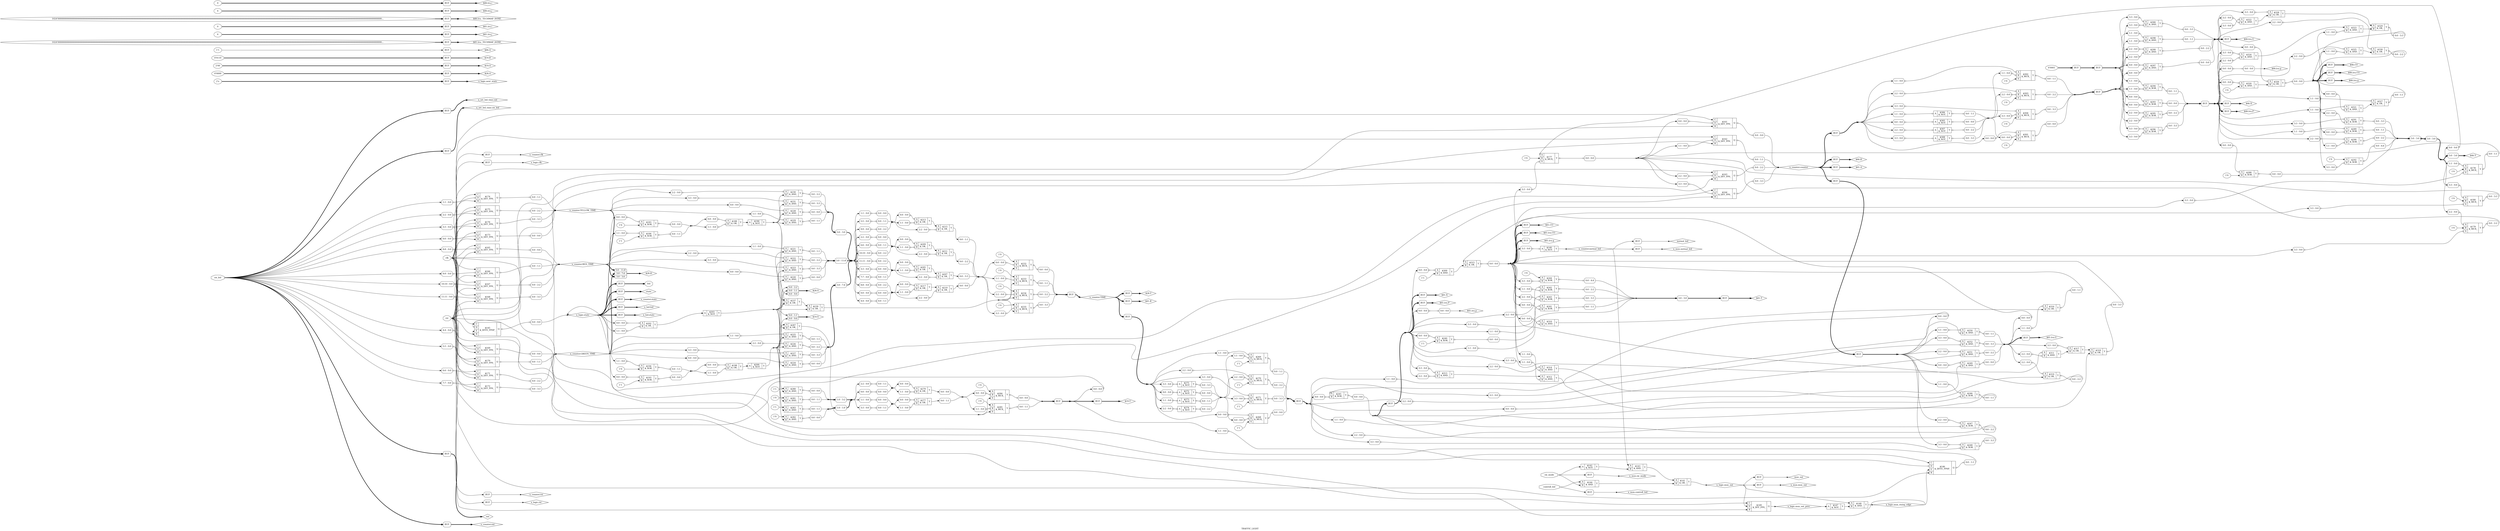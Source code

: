 digraph "TRAFFIC_LIGHT" {
label="TRAFFIC_LIGHT";
rankdir="LR";
remincross=true;
n133 [ shape=octagon, label="clk", color="black", fontcolor="black" ];
n134 [ shape=octagon, label="controll_led", color="black", fontcolor="black" ];
n135 [ shape=octagon, label="led", color="black", fontcolor="black" ];
n136 [ shape=diamond, label="mux_out", color="black", fontcolor="black" ];
n137 [ shape=diamond, label="normal_led", color="black", fontcolor="black" ];
n138 [ shape=diamond, label="out", color="black", fontcolor="black" ];
n139 [ shape=octagon, label="rst", color="black", fontcolor="black" ];
n140 [ shape=diamond, label="state", color="black", fontcolor="black" ];
n141 [ shape=octagon, label="sw_led", color="black", fontcolor="black" ];
n142 [ shape=octagon, label="sw_mode", color="black", fontcolor="black" ];
n143 [ shape=diamond, label="u_counter.GREEN_TIME", color="black", fontcolor="black" ];
n144 [ shape=diamond, label="u_counter.RED_TIME", color="black", fontcolor="black" ];
n145 [ shape=diamond, label="u_counter.TIME", color="black", fontcolor="black" ];
n146 [ shape=diamond, label="u_counter.YELLOW_TIME", color="black", fontcolor="black" ];
n147 [ shape=diamond, label="u_counter.clk", color="black", fontcolor="black" ];
n148 [ shape=diamond, label="u_counter.counter", color="black", fontcolor="black" ];
n149 [ shape=diamond, label="u_counter.normal_led", color="black", fontcolor="black" ];
n150 [ shape=diamond, label="u_counter.out", color="black", fontcolor="black" ];
n151 [ shape=diamond, label="u_counter.rst", color="black", fontcolor="black" ];
n152 [ shape=diamond, label="u_counter.state", color="black", fontcolor="black" ];
n153 [ shape=diamond, label="u_led.led", color="black", fontcolor="black" ];
n154 [ shape=diamond, label="u_led.state", color="black", fontcolor="black" ];
n155 [ shape=diamond, label="u_logic.clk", color="black", fontcolor="black" ];
n156 [ shape=diamond, label="u_logic.mux_out", color="black", fontcolor="black" ];
n157 [ shape=diamond, label="u_logic.mux_out_prev", color="black", fontcolor="black" ];
n158 [ shape=diamond, label="u_logic.mux_rising_edge", color="black", fontcolor="black" ];
n159 [ shape=diamond, label="u_logic.next_state", color="black", fontcolor="black" ];
n160 [ shape=diamond, label="u_logic.rst", color="black", fontcolor="black" ];
n161 [ shape=diamond, label="u_logic.state", color="black", fontcolor="black" ];
n162 [ shape=diamond, label="u_mux.controll_led", color="black", fontcolor="black" ];
n163 [ shape=diamond, label="u_mux.mux_out", color="black", fontcolor="black" ];
n164 [ shape=diamond, label="u_mux.normal_led", color="black", fontcolor="black" ];
n165 [ shape=diamond, label="u_mux.sw_mode", color="black", fontcolor="black" ];
n166 [ shape=diamond, label="u_set_led_time.out", color="black", fontcolor="black" ];
n167 [ shape=diamond, label="u_set_led_time.sw_led", color="black", fontcolor="black" ];
c173 [ shape=record, label="{{<p168> C|<p169> D|<p170> E|<p171> R}|$145\n$_DFFE_PP0P_|{<p172> Q}}",  ];
x0 [ shape=record, style=rounded, label="<s0> 0:0 - 0:0 ", color="black", fontcolor="black" ];
x0:e -> c173:p169:w [arrowhead=odiamond, arrowtail=odiamond, dir=both, color="black", fontcolor="black", label=""];
x1 [ shape=record, style=rounded, label="<s0> 0:0 - 0:0 ", color="black", fontcolor="black" ];
c173:p172:e -> x1:w [arrowhead=odiamond, arrowtail=odiamond, dir=both, color="black", fontcolor="black", label=""];
c174 [ shape=record, label="{{<p168> C|<p169> D|<p170> E|<p171> R}|$146\n$_DFFE_PP0P_|{<p172> Q}}",  ];
x2 [ shape=record, style=rounded, label="<s0> 1:1 - 0:0 ", color="black", fontcolor="black" ];
x2:e -> c174:p169:w [arrowhead=odiamond, arrowtail=odiamond, dir=both, color="black", fontcolor="black", label=""];
x3 [ shape=record, style=rounded, label="<s0> 0:0 - 1:1 ", color="black", fontcolor="black" ];
c174:p172:e -> x3:w [arrowhead=odiamond, arrowtail=odiamond, dir=both, color="black", fontcolor="black", label=""];
c175 [ shape=record, label="{{<p168> C|<p169> D|<p171> R}|$149\n$_DFF_PP0_|{<p172> Q}}",  ];
c176 [ shape=record, label="{{<p168> C|<p169> D|<p171> R}|$161\n$_DFF_PP0_|{<p172> Q}}",  ];
x4 [ shape=record, style=rounded, label="<s0> 0:0 - 0:0 ", color="black", fontcolor="black" ];
x4:e -> c176:p169:w [arrowhead=odiamond, arrowtail=odiamond, dir=both, color="black", fontcolor="black", label=""];
x5 [ shape=record, style=rounded, label="<s0> 0:0 - 0:0 ", color="black", fontcolor="black" ];
c176:p172:e -> x5:w [arrowhead=odiamond, arrowtail=odiamond, dir=both, color="black", fontcolor="black", label=""];
c177 [ shape=record, label="{{<p168> C|<p169> D|<p171> R}|$162\n$_DFF_PP0_|{<p172> Q}}",  ];
x6 [ shape=record, style=rounded, label="<s0> 1:1 - 0:0 ", color="black", fontcolor="black" ];
x6:e -> c177:p169:w [arrowhead=odiamond, arrowtail=odiamond, dir=both, color="black", fontcolor="black", label=""];
x7 [ shape=record, style=rounded, label="<s0> 0:0 - 1:1 ", color="black", fontcolor="black" ];
c177:p172:e -> x7:w [arrowhead=odiamond, arrowtail=odiamond, dir=both, color="black", fontcolor="black", label=""];
c178 [ shape=record, label="{{<p168> C|<p169> D|<p171> R}|$163\n$_DFF_PP0_|{<p172> Q}}",  ];
x8 [ shape=record, style=rounded, label="<s0> 2:2 - 0:0 ", color="black", fontcolor="black" ];
x8:e -> c178:p169:w [arrowhead=odiamond, arrowtail=odiamond, dir=both, color="black", fontcolor="black", label=""];
x9 [ shape=record, style=rounded, label="<s0> 0:0 - 2:2 ", color="black", fontcolor="black" ];
c178:p172:e -> x9:w [arrowhead=odiamond, arrowtail=odiamond, dir=both, color="black", fontcolor="black", label=""];
c179 [ shape=record, label="{{<p168> C|<p169> D|<p171> R}|$164\n$_DFF_PP0_|{<p172> Q}}",  ];
x10 [ shape=record, style=rounded, label="<s0> 3:3 - 0:0 ", color="black", fontcolor="black" ];
x10:e -> c179:p169:w [arrowhead=odiamond, arrowtail=odiamond, dir=both, color="black", fontcolor="black", label=""];
x11 [ shape=record, style=rounded, label="<s0> 0:0 - 3:3 ", color="black", fontcolor="black" ];
c179:p172:e -> x11:w [arrowhead=odiamond, arrowtail=odiamond, dir=both, color="black", fontcolor="black", label=""];
c180 [ shape=record, label="{{<p168> C|<p169> D|<p171> R}|$165\n$_DFF_PP0_|{<p172> Q}}",  ];
x12 [ shape=record, style=rounded, label="<s0> 8:8 - 0:0 ", color="black", fontcolor="black" ];
x12:e -> c180:p169:w [arrowhead=odiamond, arrowtail=odiamond, dir=both, color="black", fontcolor="black", label=""];
x13 [ shape=record, style=rounded, label="<s0> 0:0 - 0:0 ", color="black", fontcolor="black" ];
c180:p172:e -> x13:w [arrowhead=odiamond, arrowtail=odiamond, dir=both, color="black", fontcolor="black", label=""];
c181 [ shape=record, label="{{<p168> C|<p169> D|<p171> R}|$166\n$_DFF_PP0_|{<p172> Q}}",  ];
x14 [ shape=record, style=rounded, label="<s0> 9:9 - 0:0 ", color="black", fontcolor="black" ];
x14:e -> c181:p169:w [arrowhead=odiamond, arrowtail=odiamond, dir=both, color="black", fontcolor="black", label=""];
x15 [ shape=record, style=rounded, label="<s0> 0:0 - 1:1 ", color="black", fontcolor="black" ];
c181:p172:e -> x15:w [arrowhead=odiamond, arrowtail=odiamond, dir=both, color="black", fontcolor="black", label=""];
c182 [ shape=record, label="{{<p168> C|<p169> D|<p171> R}|$167\n$_DFF_PP0_|{<p172> Q}}",  ];
x16 [ shape=record, style=rounded, label="<s0> 10:10 - 0:0 ", color="black", fontcolor="black" ];
x16:e -> c182:p169:w [arrowhead=odiamond, arrowtail=odiamond, dir=both, color="black", fontcolor="black", label=""];
x17 [ shape=record, style=rounded, label="<s0> 0:0 - 2:2 ", color="black", fontcolor="black" ];
c182:p172:e -> x17:w [arrowhead=odiamond, arrowtail=odiamond, dir=both, color="black", fontcolor="black", label=""];
c183 [ shape=record, label="{{<p168> C|<p169> D|<p171> R}|$168\n$_DFF_PP0_|{<p172> Q}}",  ];
x18 [ shape=record, style=rounded, label="<s0> 11:11 - 0:0 ", color="black", fontcolor="black" ];
x18:e -> c183:p169:w [arrowhead=odiamond, arrowtail=odiamond, dir=both, color="black", fontcolor="black", label=""];
x19 [ shape=record, style=rounded, label="<s0> 0:0 - 3:3 ", color="black", fontcolor="black" ];
c183:p172:e -> x19:w [arrowhead=odiamond, arrowtail=odiamond, dir=both, color="black", fontcolor="black", label=""];
c184 [ shape=record, label="{{<p168> C|<p169> D|<p171> R}|$169\n$_DFF_PP0_|{<p172> Q}}",  ];
x20 [ shape=record, style=rounded, label="<s0> 4:4 - 0:0 ", color="black", fontcolor="black" ];
x20:e -> c184:p169:w [arrowhead=odiamond, arrowtail=odiamond, dir=both, color="black", fontcolor="black", label=""];
x21 [ shape=record, style=rounded, label="<s0> 0:0 - 0:0 ", color="black", fontcolor="black" ];
c184:p172:e -> x21:w [arrowhead=odiamond, arrowtail=odiamond, dir=both, color="black", fontcolor="black", label=""];
c185 [ shape=record, label="{{<p168> C|<p169> D|<p171> R}|$170\n$_DFF_PP0_|{<p172> Q}}",  ];
x22 [ shape=record, style=rounded, label="<s0> 5:5 - 0:0 ", color="black", fontcolor="black" ];
x22:e -> c185:p169:w [arrowhead=odiamond, arrowtail=odiamond, dir=both, color="black", fontcolor="black", label=""];
x23 [ shape=record, style=rounded, label="<s0> 0:0 - 1:1 ", color="black", fontcolor="black" ];
c185:p172:e -> x23:w [arrowhead=odiamond, arrowtail=odiamond, dir=both, color="black", fontcolor="black", label=""];
c186 [ shape=record, label="{{<p168> C|<p169> D|<p171> R}|$171\n$_DFF_PP0_|{<p172> Q}}",  ];
x24 [ shape=record, style=rounded, label="<s0> 6:6 - 0:0 ", color="black", fontcolor="black" ];
x24:e -> c186:p169:w [arrowhead=odiamond, arrowtail=odiamond, dir=both, color="black", fontcolor="black", label=""];
x25 [ shape=record, style=rounded, label="<s0> 0:0 - 2:2 ", color="black", fontcolor="black" ];
c186:p172:e -> x25:w [arrowhead=odiamond, arrowtail=odiamond, dir=both, color="black", fontcolor="black", label=""];
c187 [ shape=record, label="{{<p168> C|<p169> D|<p171> R}|$172\n$_DFF_PP0_|{<p172> Q}}",  ];
x26 [ shape=record, style=rounded, label="<s0> 7:7 - 0:0 ", color="black", fontcolor="black" ];
x26:e -> c187:p169:w [arrowhead=odiamond, arrowtail=odiamond, dir=both, color="black", fontcolor="black", label=""];
x27 [ shape=record, style=rounded, label="<s0> 0:0 - 3:3 ", color="black", fontcolor="black" ];
c187:p172:e -> x27:w [arrowhead=odiamond, arrowtail=odiamond, dir=both, color="black", fontcolor="black", label=""];
c188 [ shape=record, label="{{<p168> C|<p169> D|<p171> R}|$173\n$_DFF_PP0_|{<p172> Q}}",  ];
x28 [ shape=record, style=rounded, label="<s0> 0:0 - 0:0 ", color="black", fontcolor="black" ];
x28:e -> c188:p169:w [arrowhead=odiamond, arrowtail=odiamond, dir=both, color="black", fontcolor="black", label=""];
x29 [ shape=record, style=rounded, label="<s0> 0:0 - 0:0 ", color="black", fontcolor="black" ];
c188:p172:e -> x29:w [arrowhead=odiamond, arrowtail=odiamond, dir=both, color="black", fontcolor="black", label=""];
c189 [ shape=record, label="{{<p168> C|<p169> D|<p171> R}|$174\n$_DFF_PP0_|{<p172> Q}}",  ];
x30 [ shape=record, style=rounded, label="<s0> 1:1 - 0:0 ", color="black", fontcolor="black" ];
x30:e -> c189:p169:w [arrowhead=odiamond, arrowtail=odiamond, dir=both, color="black", fontcolor="black", label=""];
x31 [ shape=record, style=rounded, label="<s0> 0:0 - 1:1 ", color="black", fontcolor="black" ];
c189:p172:e -> x31:w [arrowhead=odiamond, arrowtail=odiamond, dir=both, color="black", fontcolor="black", label=""];
c190 [ shape=record, label="{{<p168> C|<p169> D|<p171> R}|$175\n$_DFF_PP0_|{<p172> Q}}",  ];
x32 [ shape=record, style=rounded, label="<s0> 2:2 - 0:0 ", color="black", fontcolor="black" ];
x32:e -> c190:p169:w [arrowhead=odiamond, arrowtail=odiamond, dir=both, color="black", fontcolor="black", label=""];
x33 [ shape=record, style=rounded, label="<s0> 0:0 - 2:2 ", color="black", fontcolor="black" ];
c190:p172:e -> x33:w [arrowhead=odiamond, arrowtail=odiamond, dir=both, color="black", fontcolor="black", label=""];
c191 [ shape=record, label="{{<p168> C|<p169> D|<p171> R}|$176\n$_DFF_PP0_|{<p172> Q}}",  ];
x34 [ shape=record, style=rounded, label="<s0> 3:3 - 0:0 ", color="black", fontcolor="black" ];
x34:e -> c191:p169:w [arrowhead=odiamond, arrowtail=odiamond, dir=both, color="black", fontcolor="black", label=""];
x35 [ shape=record, style=rounded, label="<s0> 0:0 - 3:3 ", color="black", fontcolor="black" ];
c191:p172:e -> x35:w [arrowhead=odiamond, arrowtail=odiamond, dir=both, color="black", fontcolor="black", label=""];
c195 [ shape=record, label="{{<p192> A|<p193> B}|$188\n$_OR_|{<p194> Y}}",  ];
x36 [ shape=record, style=rounded, label="<s0> 0:0 - 0:0 ", color="black", fontcolor="black" ];
x36:e -> c195:p192:w [arrowhead=odiamond, arrowtail=odiamond, dir=both, color="black", fontcolor="black", label=""];
x37 [ shape=record, style=rounded, label="<s0> 1:1 - 0:0 ", color="black", fontcolor="black" ];
x37:e -> c195:p193:w [arrowhead=odiamond, arrowtail=odiamond, dir=both, color="black", fontcolor="black", label=""];
c196 [ shape=record, label="{{<p192> A|<p193> B}|$198\n$_OR_|{<p194> Y}}",  ];
x38 [ shape=record, style=rounded, label="<s0> 0:0 - 0:0 ", color="black", fontcolor="black" ];
x38:e -> c196:p192:w [arrowhead=odiamond, arrowtail=odiamond, dir=both, color="black", fontcolor="black", label=""];
x39 [ shape=record, style=rounded, label="<s0> 1:1 - 0:0 ", color="black", fontcolor="black" ];
x39:e -> c196:p193:w [arrowhead=odiamond, arrowtail=odiamond, dir=both, color="black", fontcolor="black", label=""];
c197 [ shape=record, label="{{<p192> A|<p193> B}|$205\n$_OR_|{<p194> Y}}",  ];
x40 [ shape=record, style=rounded, label="<s0> 0:0 - 0:0 ", color="black", fontcolor="black" ];
x40:e -> c197:p192:w [arrowhead=odiamond, arrowtail=odiamond, dir=both, color="black", fontcolor="black", label=""];
x41 [ shape=record, style=rounded, label="<s0> 1:1 - 0:0 ", color="black", fontcolor="black" ];
x41:e -> c197:p193:w [arrowhead=odiamond, arrowtail=odiamond, dir=both, color="black", fontcolor="black", label=""];
c198 [ shape=record, label="{{<p192> A|<p193> B}|$207\n$_OR_|{<p194> Y}}",  ];
x42 [ shape=record, style=rounded, label="<s0> 2:2 - 0:0 ", color="black", fontcolor="black" ];
x42:e -> c198:p193:w [arrowhead=odiamond, arrowtail=odiamond, dir=both, color="black", fontcolor="black", label=""];
c199 [ shape=record, label="{{<p192> A|<p193> B}|$209\n$_OR_|{<p194> Y}}",  ];
x43 [ shape=record, style=rounded, label="<s0> 0:0 - 0:0 ", color="black", fontcolor="black" ];
x43:e -> c199:p192:w [arrowhead=odiamond, arrowtail=odiamond, dir=both, color="black", fontcolor="black", label=""];
x44 [ shape=record, style=rounded, label="<s0> 1:1 - 0:0 ", color="black", fontcolor="black" ];
x44:e -> c199:p193:w [arrowhead=odiamond, arrowtail=odiamond, dir=both, color="black", fontcolor="black", label=""];
c200 [ shape=record, label="{{<p192> A|<p193> B}|$211\n$_OR_|{<p194> Y}}",  ];
x45 [ shape=record, style=rounded, label="<s0> 2:2 - 0:0 ", color="black", fontcolor="black" ];
x45:e -> c200:p193:w [arrowhead=odiamond, arrowtail=odiamond, dir=both, color="black", fontcolor="black", label=""];
c201 [ shape=record, label="{{<p192> A|<p193> B}|$213\n$_OR_|{<p194> Y}}",  ];
x46 [ shape=record, style=rounded, label="<s0> 0:0 - 0:0 ", color="black", fontcolor="black" ];
x46:e -> c201:p192:w [arrowhead=odiamond, arrowtail=odiamond, dir=both, color="black", fontcolor="black", label=""];
x47 [ shape=record, style=rounded, label="<s0> 1:1 - 0:0 ", color="black", fontcolor="black" ];
x47:e -> c201:p193:w [arrowhead=odiamond, arrowtail=odiamond, dir=both, color="black", fontcolor="black", label=""];
c202 [ shape=record, label="{{<p192> A|<p193> B}|$215\n$_OR_|{<p194> Y}}",  ];
x48 [ shape=record, style=rounded, label="<s0> 2:2 - 0:0 ", color="black", fontcolor="black" ];
x48:e -> c202:p193:w [arrowhead=odiamond, arrowtail=odiamond, dir=both, color="black", fontcolor="black", label=""];
c203 [ shape=record, label="{{<p192> A|<p193> B}|$217\n$_OR_|{<p194> Y}}",  ];
x49 [ shape=record, style=rounded, label="<s0> 0:0 - 0:0 ", color="black", fontcolor="black" ];
x49:e -> c203:p192:w [arrowhead=odiamond, arrowtail=odiamond, dir=both, color="black", fontcolor="black", label=""];
x50 [ shape=record, style=rounded, label="<s0> 1:1 - 0:0 ", color="black", fontcolor="black" ];
x50:e -> c203:p193:w [arrowhead=odiamond, arrowtail=odiamond, dir=both, color="black", fontcolor="black", label=""];
c204 [ shape=record, label="{{<p192> A|<p193> B}|$219\n$_OR_|{<p194> Y}}",  ];
x51 [ shape=record, style=rounded, label="<s0> 2:2 - 0:0 ", color="black", fontcolor="black" ];
x51:e -> c204:p193:w [arrowhead=odiamond, arrowtail=odiamond, dir=both, color="black", fontcolor="black", label=""];
c205 [ shape=record, label="{{<p192> A|<p193> B}|$237\n$_OR_|{<p194> Y}}",  ];
c206 [ shape=record, label="{{<p192> A|<p193> B}|$239\n$_OR_|{<p194> Y}}",  ];
c207 [ shape=record, label="{{<p192> A|<p193> B}|$277\n$_OR_|{<p194> Y}}",  ];
x52 [ shape=record, style=rounded, label="<s0> 0:0 - 0:0 ", color="black", fontcolor="black" ];
x52:e -> c207:p192:w [arrowhead=odiamond, arrowtail=odiamond, dir=both, color="black", fontcolor="black", label=""];
x53 [ shape=record, style=rounded, label="<s0> 1:1 - 0:0 ", color="black", fontcolor="black" ];
x53:e -> c207:p193:w [arrowhead=odiamond, arrowtail=odiamond, dir=both, color="black", fontcolor="black", label=""];
c208 [ shape=record, label="{{<p192> A|<p193> B}|$279\n$_OR_|{<p194> Y}}",  ];
x54 [ shape=record, style=rounded, label="<s0> 0:0 - 0:0 ", color="black", fontcolor="black" ];
x54:e -> c208:p192:w [arrowhead=odiamond, arrowtail=odiamond, dir=both, color="black", fontcolor="black", label=""];
x55 [ shape=record, style=rounded, label="<s0> 1:1 - 0:0 ", color="black", fontcolor="black" ];
x55:e -> c208:p193:w [arrowhead=odiamond, arrowtail=odiamond, dir=both, color="black", fontcolor="black", label=""];
c209 [ shape=record, label="{{<p192> A|<p193> B}|$287\n$_OR_|{<p194> Y}}",  ];
c210 [ shape=record, label="{{<p192> A|<p193> B}|$202\n$_OR_|{<p194> Y}}",  ];
x56 [ shape=record, style=rounded, label="<s0> 0:0 - 0:0 ", color="black", fontcolor="black" ];
x56:e -> c210:p192:w [arrowhead=odiamond, arrowtail=odiamond, dir=both, color="black", fontcolor="black", label=""];
x57 [ shape=record, style=rounded, label="<s0> 1:1 - 0:0 ", color="black", fontcolor="black" ];
x57:e -> c210:p193:w [arrowhead=odiamond, arrowtail=odiamond, dir=both, color="black", fontcolor="black", label=""];
c211 [ shape=record, label="{{<p192> A}|$142\n$_NOT_|{<p194> Y}}",  ];
c212 [ shape=record, label="{{<p192> A}|$190\n$_NOT_|{<p194> Y}}",  ];
c213 [ shape=record, label="{{<p192> A}|$200\n$_NOT_|{<p194> Y}}",  ];
c214 [ shape=record, label="{{<p192> A}|$203\n$_NOT_|{<p194> Y}}",  ];
c215 [ shape=record, label="{{<p192> A|<p193> B}|$141\n$_OR_|{<p194> Y}}",  ];
c216 [ shape=record, label="{{<p192> A|<p193> B}|$143\n$_AND_|{<p194> Y}}",  ];
c217 [ shape=record, label="{{<p192> A|<p193> B}|$144\n$_AND_|{<p194> Y}}",  ];
c218 [ shape=record, label="{{<p192> A|<p193> B}|$148\n$_AND_|{<p194> Y}}",  ];
v59 [ label="1'0" ];
c220 [ shape=record, label="{{<p192> A|<p193> B|<p219> S}|$177\n$_MUX_|{<p194> Y}}",  ];
x58 [ shape=record, style=rounded, label="<s0> 0:0 - 0:0 ", color="black", fontcolor="black" ];
x58:e -> c220:p192:w [arrowhead=odiamond, arrowtail=odiamond, dir=both, color="black", fontcolor="black", label=""];
x60 [ shape=record, style=rounded, label="<s0> 3:3 - 0:0 ", color="black", fontcolor="black" ];
x60:e -> c220:p219:w [arrowhead=odiamond, arrowtail=odiamond, dir=both, color="black", fontcolor="black", label=""];
x61 [ shape=record, style=rounded, label="<s0> 0:0 - 0:0 ", color="black", fontcolor="black" ];
c220:p194:e -> x61:w [arrowhead=odiamond, arrowtail=odiamond, dir=both, color="black", fontcolor="black", label=""];
v63 [ label="1'0" ];
c221 [ shape=record, label="{{<p192> A|<p193> B|<p219> S}|$178\n$_MUX_|{<p194> Y}}",  ];
x62 [ shape=record, style=rounded, label="<s0> 1:1 - 0:0 ", color="black", fontcolor="black" ];
x62:e -> c221:p192:w [arrowhead=odiamond, arrowtail=odiamond, dir=both, color="black", fontcolor="black", label=""];
x64 [ shape=record, style=rounded, label="<s0> 3:3 - 0:0 ", color="black", fontcolor="black" ];
x64:e -> c221:p219:w [arrowhead=odiamond, arrowtail=odiamond, dir=both, color="black", fontcolor="black", label=""];
x65 [ shape=record, style=rounded, label="<s0> 0:0 - 1:1 ", color="black", fontcolor="black" ];
c221:p194:e -> x65:w [arrowhead=odiamond, arrowtail=odiamond, dir=both, color="black", fontcolor="black", label=""];
v67 [ label="1'0" ];
c222 [ shape=record, label="{{<p192> A|<p193> B|<p219> S}|$179\n$_MUX_|{<p194> Y}}",  ];
x66 [ shape=record, style=rounded, label="<s0> 2:2 - 0:0 ", color="black", fontcolor="black" ];
x66:e -> c222:p192:w [arrowhead=odiamond, arrowtail=odiamond, dir=both, color="black", fontcolor="black", label=""];
x68 [ shape=record, style=rounded, label="<s0> 3:3 - 0:0 ", color="black", fontcolor="black" ];
x68:e -> c222:p219:w [arrowhead=odiamond, arrowtail=odiamond, dir=both, color="black", fontcolor="black", label=""];
x69 [ shape=record, style=rounded, label="<s0> 0:0 - 2:2 ", color="black", fontcolor="black" ];
c222:p194:e -> x69:w [arrowhead=odiamond, arrowtail=odiamond, dir=both, color="black", fontcolor="black", label=""];
v71 [ label="1'0" ];
c223 [ shape=record, label="{{<p192> A|<p193> B|<p219> S}|$180\n$_MUX_|{<p194> Y}}",  ];
x70 [ shape=record, style=rounded, label="<s0> 3:3 - 0:0 ", color="black", fontcolor="black" ];
x70:e -> c223:p192:w [arrowhead=odiamond, arrowtail=odiamond, dir=both, color="black", fontcolor="black", label=""];
x72 [ shape=record, style=rounded, label="<s0> 3:3 - 0:0 ", color="black", fontcolor="black" ];
x72:e -> c223:p219:w [arrowhead=odiamond, arrowtail=odiamond, dir=both, color="black", fontcolor="black", label=""];
x73 [ shape=record, style=rounded, label="<s0> 0:0 - 3:3 ", color="black", fontcolor="black" ];
c223:p194:e -> x73:w [arrowhead=odiamond, arrowtail=odiamond, dir=both, color="black", fontcolor="black", label=""];
v74 [ label="1'0" ];
c224 [ shape=record, label="{{<p192> A|<p193> B|<p219> S}|$232\n$_MUX_|{<p194> Y}}",  ];
x75 [ shape=record, style=rounded, label="<s0> 0:0 - 0:0 ", color="black", fontcolor="black" ];
x75:e -> c224:p193:w [arrowhead=odiamond, arrowtail=odiamond, dir=both, color="black", fontcolor="black", label=""];
x76 [ shape=record, style=rounded, label="<s0> 0:0 - 0:0 ", color="black", fontcolor="black" ];
c224:p194:e -> x76:w [arrowhead=odiamond, arrowtail=odiamond, dir=both, color="black", fontcolor="black", label=""];
v77 [ label="1'0" ];
c225 [ shape=record, label="{{<p192> A|<p193> B|<p219> S}|$233\n$_MUX_|{<p194> Y}}",  ];
x78 [ shape=record, style=rounded, label="<s0> 1:1 - 0:0 ", color="black", fontcolor="black" ];
x78:e -> c225:p193:w [arrowhead=odiamond, arrowtail=odiamond, dir=both, color="black", fontcolor="black", label=""];
x79 [ shape=record, style=rounded, label="<s0> 0:0 - 1:1 ", color="black", fontcolor="black" ];
c225:p194:e -> x79:w [arrowhead=odiamond, arrowtail=odiamond, dir=both, color="black", fontcolor="black", label=""];
v80 [ label="1'0" ];
c226 [ shape=record, label="{{<p192> A|<p193> B|<p219> S}|$234\n$_MUX_|{<p194> Y}}",  ];
x81 [ shape=record, style=rounded, label="<s0> 2:2 - 0:0 ", color="black", fontcolor="black" ];
x81:e -> c226:p193:w [arrowhead=odiamond, arrowtail=odiamond, dir=both, color="black", fontcolor="black", label=""];
x82 [ shape=record, style=rounded, label="<s0> 0:0 - 2:2 ", color="black", fontcolor="black" ];
c226:p194:e -> x82:w [arrowhead=odiamond, arrowtail=odiamond, dir=both, color="black", fontcolor="black", label=""];
v83 [ label="1'0" ];
c227 [ shape=record, label="{{<p192> A|<p193> B|<p219> S}|$235\n$_MUX_|{<p194> Y}}",  ];
x84 [ shape=record, style=rounded, label="<s0> 3:3 - 0:0 ", color="black", fontcolor="black" ];
x84:e -> c227:p193:w [arrowhead=odiamond, arrowtail=odiamond, dir=both, color="black", fontcolor="black", label=""];
x85 [ shape=record, style=rounded, label="<s0> 0:0 - 3:3 ", color="black", fontcolor="black" ];
c227:p194:e -> x85:w [arrowhead=odiamond, arrowtail=odiamond, dir=both, color="black", fontcolor="black", label=""];
v88 [ label="1'1" ];
c228 [ shape=record, label="{{<p192> A|<p193> B|<p219> S}|$268\n$_MUX_|{<p194> Y}}",  ];
x86 [ shape=record, style=rounded, label="<s0> 0:0 - 0:0 ", color="black", fontcolor="black" ];
x86:e -> c228:p192:w [arrowhead=odiamond, arrowtail=odiamond, dir=both, color="black", fontcolor="black", label=""];
x87 [ shape=record, style=rounded, label="<s0> 0:0 - 0:0 ", color="black", fontcolor="black" ];
x87:e -> c228:p193:w [arrowhead=odiamond, arrowtail=odiamond, dir=both, color="black", fontcolor="black", label=""];
x89 [ shape=record, style=rounded, label="<s0> 0:0 - 0:0 ", color="black", fontcolor="black" ];
c228:p194:e -> x89:w [arrowhead=odiamond, arrowtail=odiamond, dir=both, color="black", fontcolor="black", label=""];
v92 [ label="1'1" ];
c229 [ shape=record, label="{{<p192> A|<p193> B|<p219> S}|$269\n$_MUX_|{<p194> Y}}",  ];
x90 [ shape=record, style=rounded, label="<s0> 1:1 - 0:0 ", color="black", fontcolor="black" ];
x90:e -> c229:p192:w [arrowhead=odiamond, arrowtail=odiamond, dir=both, color="black", fontcolor="black", label=""];
x91 [ shape=record, style=rounded, label="<s0> 1:1 - 0:0 ", color="black", fontcolor="black" ];
x91:e -> c229:p193:w [arrowhead=odiamond, arrowtail=odiamond, dir=both, color="black", fontcolor="black", label=""];
x93 [ shape=record, style=rounded, label="<s0> 0:0 - 1:1 ", color="black", fontcolor="black" ];
c229:p194:e -> x93:w [arrowhead=odiamond, arrowtail=odiamond, dir=both, color="black", fontcolor="black", label=""];
v96 [ label="1'1" ];
c230 [ shape=record, label="{{<p192> A|<p193> B|<p219> S}|$270\n$_MUX_|{<p194> Y}}",  ];
x94 [ shape=record, style=rounded, label="<s0> 2:2 - 0:0 ", color="black", fontcolor="black" ];
x94:e -> c230:p192:w [arrowhead=odiamond, arrowtail=odiamond, dir=both, color="black", fontcolor="black", label=""];
x95 [ shape=record, style=rounded, label="<s0> 2:2 - 0:0 ", color="black", fontcolor="black" ];
x95:e -> c230:p193:w [arrowhead=odiamond, arrowtail=odiamond, dir=both, color="black", fontcolor="black", label=""];
x97 [ shape=record, style=rounded, label="<s0> 0:0 - 2:2 ", color="black", fontcolor="black" ];
c230:p194:e -> x97:w [arrowhead=odiamond, arrowtail=odiamond, dir=both, color="black", fontcolor="black", label=""];
v100 [ label="1'1" ];
c231 [ shape=record, label="{{<p192> A|<p193> B|<p219> S}|$271\n$_MUX_|{<p194> Y}}",  ];
x98 [ shape=record, style=rounded, label="<s0> 3:3 - 0:0 ", color="black", fontcolor="black" ];
x98:e -> c231:p192:w [arrowhead=odiamond, arrowtail=odiamond, dir=both, color="black", fontcolor="black", label=""];
x99 [ shape=record, style=rounded, label="<s0> 3:3 - 0:0 ", color="black", fontcolor="black" ];
x99:e -> c231:p193:w [arrowhead=odiamond, arrowtail=odiamond, dir=both, color="black", fontcolor="black", label=""];
x101 [ shape=record, style=rounded, label="<s0> 0:0 - 3:3 ", color="black", fontcolor="black" ];
c231:p194:e -> x101:w [arrowhead=odiamond, arrowtail=odiamond, dir=both, color="black", fontcolor="black", label=""];
v102 [ label="1'0" ];
c232 [ shape=record, label="{{<p192> A|<p193> B|<p219> S}|$284\n$_MUX_|{<p194> Y}}",  ];
x103 [ shape=record, style=rounded, label="<s0> 0:0 - 0:0 ", color="black", fontcolor="black" ];
x103:e -> c232:p193:w [arrowhead=odiamond, arrowtail=odiamond, dir=both, color="black", fontcolor="black", label=""];
x104 [ shape=record, style=rounded, label="<s0> 0:0 - 0:0 ", color="black", fontcolor="black" ];
c232:p194:e -> x104:w [arrowhead=odiamond, arrowtail=odiamond, dir=both, color="black", fontcolor="black", label=""];
v105 [ label="1'0" ];
c233 [ shape=record, label="{{<p192> A|<p193> B|<p219> S}|$285\n$_MUX_|{<p194> Y}}",  ];
x106 [ shape=record, style=rounded, label="<s0> 1:1 - 0:0 ", color="black", fontcolor="black" ];
x106:e -> c233:p193:w [arrowhead=odiamond, arrowtail=odiamond, dir=both, color="black", fontcolor="black", label=""];
x107 [ shape=record, style=rounded, label="<s0> 0:0 - 1:1 ", color="black", fontcolor="black" ];
c233:p194:e -> x107:w [arrowhead=odiamond, arrowtail=odiamond, dir=both, color="black", fontcolor="black", label=""];
v110 [ label="1'0" ];
c234 [ shape=record, label="{{<p192> A|<p193> B|<p219> S}|$301\n$_MUX_|{<p194> Y}}",  ];
x108 [ shape=record, style=rounded, label="<s0> 0:0 - 0:0 ", color="black", fontcolor="black" ];
x108:e -> c234:p192:w [arrowhead=odiamond, arrowtail=odiamond, dir=both, color="black", fontcolor="black", label=""];
x109 [ shape=record, style=rounded, label="<s0> 0:0 - 0:0 ", color="black", fontcolor="black" ];
x109:e -> c234:p193:w [arrowhead=odiamond, arrowtail=odiamond, dir=both, color="black", fontcolor="black", label=""];
x111 [ shape=record, style=rounded, label="<s0> 0:0 - 0:0 ", color="black", fontcolor="black" ];
c234:p194:e -> x111:w [arrowhead=odiamond, arrowtail=odiamond, dir=both, color="black", fontcolor="black", label=""];
v114 [ label="1'0" ];
c235 [ shape=record, label="{{<p192> A|<p193> B|<p219> S}|$302\n$_MUX_|{<p194> Y}}",  ];
x112 [ shape=record, style=rounded, label="<s0> 1:1 - 0:0 ", color="black", fontcolor="black" ];
x112:e -> c235:p192:w [arrowhead=odiamond, arrowtail=odiamond, dir=both, color="black", fontcolor="black", label=""];
x113 [ shape=record, style=rounded, label="<s0> 1:1 - 0:0 ", color="black", fontcolor="black" ];
x113:e -> c235:p193:w [arrowhead=odiamond, arrowtail=odiamond, dir=both, color="black", fontcolor="black", label=""];
x115 [ shape=record, style=rounded, label="<s0> 0:0 - 1:1 ", color="black", fontcolor="black" ];
c235:p194:e -> x115:w [arrowhead=odiamond, arrowtail=odiamond, dir=both, color="black", fontcolor="black", label=""];
v118 [ label="1'0" ];
c236 [ shape=record, label="{{<p192> A|<p193> B|<p219> S}|$303\n$_MUX_|{<p194> Y}}",  ];
x116 [ shape=record, style=rounded, label="<s0> 2:2 - 0:0 ", color="black", fontcolor="black" ];
x116:e -> c236:p192:w [arrowhead=odiamond, arrowtail=odiamond, dir=both, color="black", fontcolor="black", label=""];
x117 [ shape=record, style=rounded, label="<s0> 2:2 - 0:0 ", color="black", fontcolor="black" ];
x117:e -> c236:p193:w [arrowhead=odiamond, arrowtail=odiamond, dir=both, color="black", fontcolor="black", label=""];
x119 [ shape=record, style=rounded, label="<s0> 0:0 - 2:2 ", color="black", fontcolor="black" ];
c236:p194:e -> x119:w [arrowhead=odiamond, arrowtail=odiamond, dir=both, color="black", fontcolor="black", label=""];
v122 [ label="1'0" ];
c237 [ shape=record, label="{{<p192> A|<p193> B|<p219> S}|$304\n$_MUX_|{<p194> Y}}",  ];
x120 [ shape=record, style=rounded, label="<s0> 3:3 - 0:0 ", color="black", fontcolor="black" ];
x120:e -> c237:p192:w [arrowhead=odiamond, arrowtail=odiamond, dir=both, color="black", fontcolor="black", label=""];
x121 [ shape=record, style=rounded, label="<s0> 3:3 - 0:0 ", color="black", fontcolor="black" ];
x121:e -> c237:p193:w [arrowhead=odiamond, arrowtail=odiamond, dir=both, color="black", fontcolor="black", label=""];
x123 [ shape=record, style=rounded, label="<s0> 0:0 - 3:3 ", color="black", fontcolor="black" ];
c237:p194:e -> x123:w [arrowhead=odiamond, arrowtail=odiamond, dir=both, color="black", fontcolor="black", label=""];
c238 [ shape=record, label="{{<p192> A}|$140\n$_NOT_|{<p194> Y}}",  ];
x124 [ shape=record, style=rounded, label="<s0> 3:3 - 0:0 ", color="black", fontcolor="black" ];
x124:e -> c238:p192:w [arrowhead=odiamond, arrowtail=odiamond, dir=both, color="black", fontcolor="black", label=""];
c239 [ shape=record, label="{{<p192> A}|$147\n$_NOT_|{<p194> Y}}",  ];
c240 [ shape=record, label="{{<p192> A}|$272\n$_NOT_|{<p194> Y}}",  ];
x125 [ shape=record, style=rounded, label="<s0> 0:0 - 0:0 ", color="black", fontcolor="black" ];
x125:e -> c240:p192:w [arrowhead=odiamond, arrowtail=odiamond, dir=both, color="black", fontcolor="black", label=""];
x126 [ shape=record, style=rounded, label="<s0> 0:0 - 0:0 ", color="black", fontcolor="black" ];
c240:p194:e -> x126:w [arrowhead=odiamond, arrowtail=odiamond, dir=both, color="black", fontcolor="black", label=""];
c241 [ shape=record, label="{{<p192> A}|$273\n$_NOT_|{<p194> Y}}",  ];
x127 [ shape=record, style=rounded, label="<s0> 1:1 - 0:0 ", color="black", fontcolor="black" ];
x127:e -> c241:p192:w [arrowhead=odiamond, arrowtail=odiamond, dir=both, color="black", fontcolor="black", label=""];
x128 [ shape=record, style=rounded, label="<s0> 0:0 - 1:1 ", color="black", fontcolor="black" ];
c241:p194:e -> x128:w [arrowhead=odiamond, arrowtail=odiamond, dir=both, color="black", fontcolor="black", label=""];
c242 [ shape=record, label="{{<p192> A}|$274\n$_NOT_|{<p194> Y}}",  ];
x129 [ shape=record, style=rounded, label="<s0> 2:2 - 0:0 ", color="black", fontcolor="black" ];
x129:e -> c242:p192:w [arrowhead=odiamond, arrowtail=odiamond, dir=both, color="black", fontcolor="black", label=""];
x130 [ shape=record, style=rounded, label="<s0> 0:0 - 2:2 ", color="black", fontcolor="black" ];
c242:p194:e -> x130:w [arrowhead=odiamond, arrowtail=odiamond, dir=both, color="black", fontcolor="black", label=""];
c243 [ shape=record, label="{{<p192> A}|$275\n$_NOT_|{<p194> Y}}",  ];
x131 [ shape=record, style=rounded, label="<s0> 3:3 - 0:0 ", color="black", fontcolor="black" ];
x131:e -> c243:p192:w [arrowhead=odiamond, arrowtail=odiamond, dir=both, color="black", fontcolor="black", label=""];
x132 [ shape=record, style=rounded, label="<s0> 0:0 - 3:3 ", color="black", fontcolor="black" ];
c243:p194:e -> x132:w [arrowhead=odiamond, arrowtail=odiamond, dir=both, color="black", fontcolor="black", label=""];
c244 [ shape=record, label="{{<p192> A}|$305\n$_NOT_|{<p194> Y}}",  ];
x133 [ shape=record, style=rounded, label="<s0> 0:0 - 0:0 ", color="black", fontcolor="black" ];
x133:e -> c244:p192:w [arrowhead=odiamond, arrowtail=odiamond, dir=both, color="black", fontcolor="black", label=""];
x134 [ shape=record, style=rounded, label="<s0> 0:0 - 0:0 ", color="black", fontcolor="black" ];
c244:p194:e -> x134:w [arrowhead=odiamond, arrowtail=odiamond, dir=both, color="black", fontcolor="black", label=""];
c245 [ shape=record, label="{{<p192> A}|$306\n$_NOT_|{<p194> Y}}",  ];
x135 [ shape=record, style=rounded, label="<s0> 1:1 - 0:0 ", color="black", fontcolor="black" ];
x135:e -> c245:p192:w [arrowhead=odiamond, arrowtail=odiamond, dir=both, color="black", fontcolor="black", label=""];
x136 [ shape=record, style=rounded, label="<s0> 0:0 - 1:1 ", color="black", fontcolor="black" ];
c245:p194:e -> x136:w [arrowhead=odiamond, arrowtail=odiamond, dir=both, color="black", fontcolor="black", label=""];
c246 [ shape=record, label="{{<p192> A}|$307\n$_NOT_|{<p194> Y}}",  ];
x137 [ shape=record, style=rounded, label="<s0> 2:2 - 0:0 ", color="black", fontcolor="black" ];
x137:e -> c246:p192:w [arrowhead=odiamond, arrowtail=odiamond, dir=both, color="black", fontcolor="black", label=""];
x138 [ shape=record, style=rounded, label="<s0> 0:0 - 2:2 ", color="black", fontcolor="black" ];
c246:p194:e -> x138:w [arrowhead=odiamond, arrowtail=odiamond, dir=both, color="black", fontcolor="black", label=""];
c247 [ shape=record, label="{{<p192> A}|$308\n$_NOT_|{<p194> Y}}",  ];
x139 [ shape=record, style=rounded, label="<s0> 3:3 - 0:0 ", color="black", fontcolor="black" ];
x139:e -> c247:p192:w [arrowhead=odiamond, arrowtail=odiamond, dir=both, color="black", fontcolor="black", label=""];
x140 [ shape=record, style=rounded, label="<s0> 0:0 - 3:3 ", color="black", fontcolor="black" ];
c247:p194:e -> x140:w [arrowhead=odiamond, arrowtail=odiamond, dir=both, color="black", fontcolor="black", label=""];
v142 [ label="1'0" ];
c248 [ shape=record, label="{{<p192> A|<p193> B}|$183\n$_XOR_|{<p194> Y}}",  ];
x141 [ shape=record, style=rounded, label="<s0> 0:0 - 0:0 ", color="black", fontcolor="black" ];
x141:e -> c248:p192:w [arrowhead=odiamond, arrowtail=odiamond, dir=both, color="black", fontcolor="black", label=""];
x143 [ shape=record, style=rounded, label="<s0> 0:0 - 0:0 ", color="black", fontcolor="black" ];
c248:p194:e -> x143:w [arrowhead=odiamond, arrowtail=odiamond, dir=both, color="black", fontcolor="black", label=""];
v145 [ label="1'1" ];
c249 [ shape=record, label="{{<p192> A|<p193> B}|$184\n$_XOR_|{<p194> Y}}",  ];
x144 [ shape=record, style=rounded, label="<s0> 1:1 - 0:0 ", color="black", fontcolor="black" ];
x144:e -> c249:p192:w [arrowhead=odiamond, arrowtail=odiamond, dir=both, color="black", fontcolor="black", label=""];
x146 [ shape=record, style=rounded, label="<s0> 0:0 - 1:1 ", color="black", fontcolor="black" ];
c249:p194:e -> x146:w [arrowhead=odiamond, arrowtail=odiamond, dir=both, color="black", fontcolor="black", label=""];
v148 [ label="1'1" ];
c250 [ shape=record, label="{{<p192> A|<p193> B}|$193\n$_XOR_|{<p194> Y}}",  ];
x147 [ shape=record, style=rounded, label="<s0> 0:0 - 0:0 ", color="black", fontcolor="black" ];
x147:e -> c250:p192:w [arrowhead=odiamond, arrowtail=odiamond, dir=both, color="black", fontcolor="black", label=""];
x149 [ shape=record, style=rounded, label="<s0> 0:0 - 0:0 ", color="black", fontcolor="black" ];
c250:p194:e -> x149:w [arrowhead=odiamond, arrowtail=odiamond, dir=both, color="black", fontcolor="black", label=""];
v151 [ label="1'0" ];
c251 [ shape=record, label="{{<p192> A|<p193> B}|$194\n$_XOR_|{<p194> Y}}",  ];
x150 [ shape=record, style=rounded, label="<s0> 1:1 - 0:0 ", color="black", fontcolor="black" ];
x150:e -> c251:p192:w [arrowhead=odiamond, arrowtail=odiamond, dir=both, color="black", fontcolor="black", label=""];
x152 [ shape=record, style=rounded, label="<s0> 0:0 - 1:1 ", color="black", fontcolor="black" ];
c251:p194:e -> x152:w [arrowhead=odiamond, arrowtail=odiamond, dir=both, color="black", fontcolor="black", label=""];
c252 [ shape=record, label="{{<p192> A|<p193> B}|$220\n$_AND_|{<p194> Y}}",  ];
x153 [ shape=record, style=rounded, label="<s0> 0:0 - 0:0 ", color="black", fontcolor="black" ];
x153:e -> c252:p192:w [arrowhead=odiamond, arrowtail=odiamond, dir=both, color="black", fontcolor="black", label=""];
x154 [ shape=record, style=rounded, label="<s0> 0:0 - 0:0 ", color="black", fontcolor="black" ];
c252:p194:e -> x154:w [arrowhead=odiamond, arrowtail=odiamond, dir=both, color="black", fontcolor="black", label=""];
c253 [ shape=record, label="{{<p192> A|<p193> B}|$221\n$_AND_|{<p194> Y}}",  ];
x155 [ shape=record, style=rounded, label="<s0> 1:1 - 0:0 ", color="black", fontcolor="black" ];
x155:e -> c253:p192:w [arrowhead=odiamond, arrowtail=odiamond, dir=both, color="black", fontcolor="black", label=""];
x156 [ shape=record, style=rounded, label="<s0> 0:0 - 1:1 ", color="black", fontcolor="black" ];
c253:p194:e -> x156:w [arrowhead=odiamond, arrowtail=odiamond, dir=both, color="black", fontcolor="black", label=""];
c254 [ shape=record, label="{{<p192> A|<p193> B}|$222\n$_AND_|{<p194> Y}}",  ];
x157 [ shape=record, style=rounded, label="<s0> 2:2 - 0:0 ", color="black", fontcolor="black" ];
x157:e -> c254:p192:w [arrowhead=odiamond, arrowtail=odiamond, dir=both, color="black", fontcolor="black", label=""];
x158 [ shape=record, style=rounded, label="<s0> 0:0 - 2:2 ", color="black", fontcolor="black" ];
c254:p194:e -> x158:w [arrowhead=odiamond, arrowtail=odiamond, dir=both, color="black", fontcolor="black", label=""];
c255 [ shape=record, label="{{<p192> A|<p193> B}|$223\n$_AND_|{<p194> Y}}",  ];
x159 [ shape=record, style=rounded, label="<s0> 3:3 - 0:0 ", color="black", fontcolor="black" ];
x159:e -> c255:p192:w [arrowhead=odiamond, arrowtail=odiamond, dir=both, color="black", fontcolor="black", label=""];
x160 [ shape=record, style=rounded, label="<s0> 0:0 - 3:3 ", color="black", fontcolor="black" ];
c255:p194:e -> x160:w [arrowhead=odiamond, arrowtail=odiamond, dir=both, color="black", fontcolor="black", label=""];
c256 [ shape=record, label="{{<p192> A|<p193> B}|$224\n$_AND_|{<p194> Y}}",  ];
x161 [ shape=record, style=rounded, label="<s0> 0:0 - 0:0 ", color="black", fontcolor="black" ];
x161:e -> c256:p192:w [arrowhead=odiamond, arrowtail=odiamond, dir=both, color="black", fontcolor="black", label=""];
x162 [ shape=record, style=rounded, label="<s0> 0:0 - 0:0 ", color="black", fontcolor="black" ];
c256:p194:e -> x162:w [arrowhead=odiamond, arrowtail=odiamond, dir=both, color="black", fontcolor="black", label=""];
c257 [ shape=record, label="{{<p192> A|<p193> B}|$225\n$_AND_|{<p194> Y}}",  ];
x163 [ shape=record, style=rounded, label="<s0> 1:1 - 0:0 ", color="black", fontcolor="black" ];
x163:e -> c257:p192:w [arrowhead=odiamond, arrowtail=odiamond, dir=both, color="black", fontcolor="black", label=""];
x164 [ shape=record, style=rounded, label="<s0> 0:0 - 1:1 ", color="black", fontcolor="black" ];
c257:p194:e -> x164:w [arrowhead=odiamond, arrowtail=odiamond, dir=both, color="black", fontcolor="black", label=""];
c258 [ shape=record, label="{{<p192> A|<p193> B}|$226\n$_AND_|{<p194> Y}}",  ];
x165 [ shape=record, style=rounded, label="<s0> 2:2 - 0:0 ", color="black", fontcolor="black" ];
x165:e -> c258:p192:w [arrowhead=odiamond, arrowtail=odiamond, dir=both, color="black", fontcolor="black", label=""];
x166 [ shape=record, style=rounded, label="<s0> 0:0 - 2:2 ", color="black", fontcolor="black" ];
c258:p194:e -> x166:w [arrowhead=odiamond, arrowtail=odiamond, dir=both, color="black", fontcolor="black", label=""];
c259 [ shape=record, label="{{<p192> A|<p193> B}|$227\n$_AND_|{<p194> Y}}",  ];
x167 [ shape=record, style=rounded, label="<s0> 3:3 - 0:0 ", color="black", fontcolor="black" ];
x167:e -> c259:p192:w [arrowhead=odiamond, arrowtail=odiamond, dir=both, color="black", fontcolor="black", label=""];
x168 [ shape=record, style=rounded, label="<s0> 0:0 - 3:3 ", color="black", fontcolor="black" ];
c259:p194:e -> x168:w [arrowhead=odiamond, arrowtail=odiamond, dir=both, color="black", fontcolor="black", label=""];
c260 [ shape=record, label="{{<p192> A|<p193> B}|$228\n$_AND_|{<p194> Y}}",  ];
x169 [ shape=record, style=rounded, label="<s0> 0:0 - 0:0 ", color="black", fontcolor="black" ];
x169:e -> c260:p192:w [arrowhead=odiamond, arrowtail=odiamond, dir=both, color="black", fontcolor="black", label=""];
x170 [ shape=record, style=rounded, label="<s0> 0:0 - 0:0 ", color="black", fontcolor="black" ];
c260:p194:e -> x170:w [arrowhead=odiamond, arrowtail=odiamond, dir=both, color="black", fontcolor="black", label=""];
c261 [ shape=record, label="{{<p192> A|<p193> B}|$229\n$_AND_|{<p194> Y}}",  ];
x171 [ shape=record, style=rounded, label="<s0> 1:1 - 0:0 ", color="black", fontcolor="black" ];
x171:e -> c261:p192:w [arrowhead=odiamond, arrowtail=odiamond, dir=both, color="black", fontcolor="black", label=""];
x172 [ shape=record, style=rounded, label="<s0> 0:0 - 1:1 ", color="black", fontcolor="black" ];
c261:p194:e -> x172:w [arrowhead=odiamond, arrowtail=odiamond, dir=both, color="black", fontcolor="black", label=""];
c262 [ shape=record, label="{{<p192> A|<p193> B}|$230\n$_AND_|{<p194> Y}}",  ];
x173 [ shape=record, style=rounded, label="<s0> 2:2 - 0:0 ", color="black", fontcolor="black" ];
x173:e -> c262:p192:w [arrowhead=odiamond, arrowtail=odiamond, dir=both, color="black", fontcolor="black", label=""];
x174 [ shape=record, style=rounded, label="<s0> 0:0 - 2:2 ", color="black", fontcolor="black" ];
c262:p194:e -> x174:w [arrowhead=odiamond, arrowtail=odiamond, dir=both, color="black", fontcolor="black", label=""];
c263 [ shape=record, label="{{<p192> A|<p193> B}|$231\n$_AND_|{<p194> Y}}",  ];
x175 [ shape=record, style=rounded, label="<s0> 3:3 - 0:0 ", color="black", fontcolor="black" ];
x175:e -> c263:p192:w [arrowhead=odiamond, arrowtail=odiamond, dir=both, color="black", fontcolor="black", label=""];
x176 [ shape=record, style=rounded, label="<s0> 0:0 - 3:3 ", color="black", fontcolor="black" ];
c263:p194:e -> x176:w [arrowhead=odiamond, arrowtail=odiamond, dir=both, color="black", fontcolor="black", label=""];
v178 [ label="1'1" ];
c264 [ shape=record, label="{{<p192> A|<p193> B}|$240\n$_XOR_|{<p194> Y}}",  ];
x177 [ shape=record, style=rounded, label="<s0> 0:0 - 0:0 ", color="black", fontcolor="black" ];
x177:e -> c264:p192:w [arrowhead=odiamond, arrowtail=odiamond, dir=both, color="black", fontcolor="black", label=""];
x179 [ shape=record, style=rounded, label="<s0> 0:0 - 0:0 ", color="black", fontcolor="black" ];
c264:p194:e -> x179:w [arrowhead=odiamond, arrowtail=odiamond, dir=both, color="black", fontcolor="black", label=""];
c265 [ shape=record, label="{{<p192> A|<p193> B}|$241\n$_XOR_|{<p194> Y}}",  ];
x180 [ shape=record, style=rounded, label="<s0> 1:1 - 0:0 ", color="black", fontcolor="black" ];
x180:e -> c265:p192:w [arrowhead=odiamond, arrowtail=odiamond, dir=both, color="black", fontcolor="black", label=""];
x181 [ shape=record, style=rounded, label="<s0> 0:0 - 0:0 ", color="black", fontcolor="black" ];
x181:e -> c265:p193:w [arrowhead=odiamond, arrowtail=odiamond, dir=both, color="black", fontcolor="black", label=""];
x182 [ shape=record, style=rounded, label="<s0> 0:0 - 1:1 ", color="black", fontcolor="black" ];
c265:p194:e -> x182:w [arrowhead=odiamond, arrowtail=odiamond, dir=both, color="black", fontcolor="black", label=""];
c266 [ shape=record, label="{{<p192> A|<p193> B}|$242\n$_XOR_|{<p194> Y}}",  ];
x183 [ shape=record, style=rounded, label="<s0> 2:2 - 0:0 ", color="black", fontcolor="black" ];
x183:e -> c266:p192:w [arrowhead=odiamond, arrowtail=odiamond, dir=both, color="black", fontcolor="black", label=""];
x184 [ shape=record, style=rounded, label="<s0> 1:1 - 0:0 ", color="black", fontcolor="black" ];
x184:e -> c266:p193:w [arrowhead=odiamond, arrowtail=odiamond, dir=both, color="black", fontcolor="black", label=""];
x185 [ shape=record, style=rounded, label="<s0> 0:0 - 2:2 ", color="black", fontcolor="black" ];
c266:p194:e -> x185:w [arrowhead=odiamond, arrowtail=odiamond, dir=both, color="black", fontcolor="black", label=""];
c267 [ shape=record, label="{{<p192> A|<p193> B}|$243\n$_XOR_|{<p194> Y}}",  ];
x186 [ shape=record, style=rounded, label="<s0> 3:3 - 0:0 ", color="black", fontcolor="black" ];
x186:e -> c267:p192:w [arrowhead=odiamond, arrowtail=odiamond, dir=both, color="black", fontcolor="black", label=""];
x187 [ shape=record, style=rounded, label="<s0> 2:2 - 0:0 ", color="black", fontcolor="black" ];
x187:e -> c267:p193:w [arrowhead=odiamond, arrowtail=odiamond, dir=both, color="black", fontcolor="black", label=""];
x188 [ shape=record, style=rounded, label="<s0> 0:0 - 3:3 ", color="black", fontcolor="black" ];
c267:p194:e -> x188:w [arrowhead=odiamond, arrowtail=odiamond, dir=both, color="black", fontcolor="black", label=""];
v189 [ label="1'0" ];
c268 [ shape=record, label="{{<p192> A|<p193> B}|$244\n$_XOR_|{<p194> Y}}",  ];
x190 [ shape=record, style=rounded, label="<s0> 3:3 - 0:0 ", color="black", fontcolor="black" ];
x190:e -> c268:p193:w [arrowhead=odiamond, arrowtail=odiamond, dir=both, color="black", fontcolor="black", label=""];
x191 [ shape=record, style=rounded, label="<s0> 0:0 - 4:4 ", color="black", fontcolor="black" ];
c268:p194:e -> x191:w [arrowhead=odiamond, arrowtail=odiamond, dir=both, color="black", fontcolor="black", label=""];
c269 [ shape=record, label="{{<p192> A|<p193> B}|$245\n$_XOR_|{<p194> Y}}",  ];
x192 [ shape=record, style=rounded, label="<s0> 0:0 - 0:0 ", color="black", fontcolor="black" ];
x192:e -> c269:p192:w [arrowhead=odiamond, arrowtail=odiamond, dir=both, color="black", fontcolor="black", label=""];
x193 [ shape=record, style=rounded, label="<s0> 0:0 - 0:0 ", color="black", fontcolor="black" ];
x193:e -> c269:p193:w [arrowhead=odiamond, arrowtail=odiamond, dir=both, color="black", fontcolor="black", label=""];
x194 [ shape=record, style=rounded, label="<s0> 0:0 - 0:0 ", color="black", fontcolor="black" ];
c269:p194:e -> x194:w [arrowhead=odiamond, arrowtail=odiamond, dir=both, color="black", fontcolor="black", label=""];
c270 [ shape=record, label="{{<p192> A|<p193> B}|$246\n$_XOR_|{<p194> Y}}",  ];
x195 [ shape=record, style=rounded, label="<s0> 1:1 - 0:0 ", color="black", fontcolor="black" ];
x195:e -> c270:p192:w [arrowhead=odiamond, arrowtail=odiamond, dir=both, color="black", fontcolor="black", label=""];
x196 [ shape=record, style=rounded, label="<s0> 1:1 - 0:0 ", color="black", fontcolor="black" ];
x196:e -> c270:p193:w [arrowhead=odiamond, arrowtail=odiamond, dir=both, color="black", fontcolor="black", label=""];
x197 [ shape=record, style=rounded, label="<s0> 0:0 - 1:1 ", color="black", fontcolor="black" ];
c270:p194:e -> x197:w [arrowhead=odiamond, arrowtail=odiamond, dir=both, color="black", fontcolor="black", label=""];
c271 [ shape=record, label="{{<p192> A|<p193> B}|$247\n$_XOR_|{<p194> Y}}",  ];
x198 [ shape=record, style=rounded, label="<s0> 2:2 - 0:0 ", color="black", fontcolor="black" ];
x198:e -> c271:p192:w [arrowhead=odiamond, arrowtail=odiamond, dir=both, color="black", fontcolor="black", label=""];
x199 [ shape=record, style=rounded, label="<s0> 2:2 - 0:0 ", color="black", fontcolor="black" ];
x199:e -> c271:p193:w [arrowhead=odiamond, arrowtail=odiamond, dir=both, color="black", fontcolor="black", label=""];
x200 [ shape=record, style=rounded, label="<s0> 0:0 - 2:2 ", color="black", fontcolor="black" ];
c271:p194:e -> x200:w [arrowhead=odiamond, arrowtail=odiamond, dir=both, color="black", fontcolor="black", label=""];
c272 [ shape=record, label="{{<p192> A|<p193> B}|$248\n$_XOR_|{<p194> Y}}",  ];
x201 [ shape=record, style=rounded, label="<s0> 3:3 - 0:0 ", color="black", fontcolor="black" ];
x201:e -> c272:p192:w [arrowhead=odiamond, arrowtail=odiamond, dir=both, color="black", fontcolor="black", label=""];
x202 [ shape=record, style=rounded, label="<s0> 3:3 - 0:0 ", color="black", fontcolor="black" ];
x202:e -> c272:p193:w [arrowhead=odiamond, arrowtail=odiamond, dir=both, color="black", fontcolor="black", label=""];
x203 [ shape=record, style=rounded, label="<s0> 0:0 - 3:3 ", color="black", fontcolor="black" ];
c272:p194:e -> x203:w [arrowhead=odiamond, arrowtail=odiamond, dir=both, color="black", fontcolor="black", label=""];
c273 [ shape=record, label="{{<p192> A|<p193> B}|$249\n$_AND_|{<p194> Y}}",  ];
x204 [ shape=record, style=rounded, label="<s0> 0:0 - 0:0 ", color="black", fontcolor="black" ];
x204:e -> c273:p192:w [arrowhead=odiamond, arrowtail=odiamond, dir=both, color="black", fontcolor="black", label=""];
x205 [ shape=record, style=rounded, label="<s0> 0:0 - 0:0 ", color="black", fontcolor="black" ];
x205:e -> c273:p193:w [arrowhead=odiamond, arrowtail=odiamond, dir=both, color="black", fontcolor="black", label=""];
x206 [ shape=record, style=rounded, label="<s0> 0:0 - 0:0 ", color="black", fontcolor="black" ];
c273:p194:e -> x206:w [arrowhead=odiamond, arrowtail=odiamond, dir=both, color="black", fontcolor="black", label=""];
c274 [ shape=record, label="{{<p192> A|<p193> B}|$250\n$_AND_|{<p194> Y}}",  ];
x207 [ shape=record, style=rounded, label="<s0> 1:1 - 0:0 ", color="black", fontcolor="black" ];
x207:e -> c274:p192:w [arrowhead=odiamond, arrowtail=odiamond, dir=both, color="black", fontcolor="black", label=""];
x208 [ shape=record, style=rounded, label="<s0> 1:1 - 0:0 ", color="black", fontcolor="black" ];
x208:e -> c274:p193:w [arrowhead=odiamond, arrowtail=odiamond, dir=both, color="black", fontcolor="black", label=""];
x209 [ shape=record, style=rounded, label="<s0> 0:0 - 1:1 ", color="black", fontcolor="black" ];
c274:p194:e -> x209:w [arrowhead=odiamond, arrowtail=odiamond, dir=both, color="black", fontcolor="black", label=""];
c275 [ shape=record, label="{{<p192> A|<p193> B}|$251\n$_AND_|{<p194> Y}}",  ];
x210 [ shape=record, style=rounded, label="<s0> 2:2 - 0:0 ", color="black", fontcolor="black" ];
x210:e -> c275:p192:w [arrowhead=odiamond, arrowtail=odiamond, dir=both, color="black", fontcolor="black", label=""];
x211 [ shape=record, style=rounded, label="<s0> 2:2 - 0:0 ", color="black", fontcolor="black" ];
x211:e -> c275:p193:w [arrowhead=odiamond, arrowtail=odiamond, dir=both, color="black", fontcolor="black", label=""];
x212 [ shape=record, style=rounded, label="<s0> 0:0 - 2:2 ", color="black", fontcolor="black" ];
c275:p194:e -> x212:w [arrowhead=odiamond, arrowtail=odiamond, dir=both, color="black", fontcolor="black", label=""];
c276 [ shape=record, label="{{<p192> A|<p193> B}|$252\n$_AND_|{<p194> Y}}",  ];
x213 [ shape=record, style=rounded, label="<s0> 3:3 - 0:0 ", color="black", fontcolor="black" ];
x213:e -> c276:p192:w [arrowhead=odiamond, arrowtail=odiamond, dir=both, color="black", fontcolor="black", label=""];
x214 [ shape=record, style=rounded, label="<s0> 3:3 - 0:0 ", color="black", fontcolor="black" ];
x214:e -> c276:p193:w [arrowhead=odiamond, arrowtail=odiamond, dir=both, color="black", fontcolor="black", label=""];
x215 [ shape=record, style=rounded, label="<s0> 0:0 - 3:3 ", color="black", fontcolor="black" ];
c276:p194:e -> x215:w [arrowhead=odiamond, arrowtail=odiamond, dir=both, color="black", fontcolor="black", label=""];
v216 [ label="1'1" ];
c277 [ shape=record, label="{{<p192> A|<p193> B}|$280\n$_AND_|{<p194> Y}}",  ];
x217 [ shape=record, style=rounded, label="<s0> 0:0 - 0:0 ", color="black", fontcolor="black" ];
c277:p194:e -> x217:w [arrowhead=odiamond, arrowtail=odiamond, dir=both, color="black", fontcolor="black", label=""];
v218 [ label="1'0" ];
c278 [ shape=record, label="{{<p192> A|<p193> B}|$281\n$_AND_|{<p194> Y}}",  ];
x219 [ shape=record, style=rounded, label="<s0> 0:0 - 1:1 ", color="black", fontcolor="black" ];
c278:p194:e -> x219:w [arrowhead=odiamond, arrowtail=odiamond, dir=both, color="black", fontcolor="black", label=""];
v220 [ label="1'0" ];
c279 [ shape=record, label="{{<p192> A|<p193> B}|$282\n$_AND_|{<p194> Y}}",  ];
x221 [ shape=record, style=rounded, label="<s0> 0:0 - 0:0 ", color="black", fontcolor="black" ];
c279:p194:e -> x221:w [arrowhead=odiamond, arrowtail=odiamond, dir=both, color="black", fontcolor="black", label=""];
v222 [ label="1'1" ];
c280 [ shape=record, label="{{<p192> A|<p193> B}|$283\n$_AND_|{<p194> Y}}",  ];
x223 [ shape=record, style=rounded, label="<s0> 0:0 - 1:1 ", color="black", fontcolor="black" ];
c280:p194:e -> x223:w [arrowhead=odiamond, arrowtail=odiamond, dir=both, color="black", fontcolor="black", label=""];
v225 [ label="1'0" ];
c281 [ shape=record, label="{{<p192> A|<p193> B}|$288\n$_XOR_|{<p194> Y}}",  ];
x224 [ shape=record, style=rounded, label="<s0> 0:0 - 0:0 ", color="black", fontcolor="black" ];
x224:e -> c281:p192:w [arrowhead=odiamond, arrowtail=odiamond, dir=both, color="black", fontcolor="black", label=""];
x226 [ shape=record, style=rounded, label="<s0> 0:0 - 0:0 ", color="black", fontcolor="black" ];
c281:p194:e -> x226:w [arrowhead=odiamond, arrowtail=odiamond, dir=both, color="black", fontcolor="black", label=""];
c282 [ shape=record, label="{{<p192> A|<p193> B}|$289\n$_XOR_|{<p194> Y}}",  ];
x227 [ shape=record, style=rounded, label="<s0> 1:1 - 0:0 ", color="black", fontcolor="black" ];
x227:e -> c282:p192:w [arrowhead=odiamond, arrowtail=odiamond, dir=both, color="black", fontcolor="black", label=""];
x228 [ shape=record, style=rounded, label="<s0> 0:0 - 0:0 ", color="black", fontcolor="black" ];
x228:e -> c282:p193:w [arrowhead=odiamond, arrowtail=odiamond, dir=both, color="black", fontcolor="black", label=""];
x229 [ shape=record, style=rounded, label="<s0> 0:0 - 1:1 ", color="black", fontcolor="black" ];
c282:p194:e -> x229:w [arrowhead=odiamond, arrowtail=odiamond, dir=both, color="black", fontcolor="black", label=""];
c283 [ shape=record, label="{{<p192> A|<p193> B}|$290\n$_XOR_|{<p194> Y}}",  ];
x230 [ shape=record, style=rounded, label="<s0> 2:2 - 0:0 ", color="black", fontcolor="black" ];
x230:e -> c283:p192:w [arrowhead=odiamond, arrowtail=odiamond, dir=both, color="black", fontcolor="black", label=""];
x231 [ shape=record, style=rounded, label="<s0> 1:1 - 0:0 ", color="black", fontcolor="black" ];
x231:e -> c283:p193:w [arrowhead=odiamond, arrowtail=odiamond, dir=both, color="black", fontcolor="black", label=""];
x232 [ shape=record, style=rounded, label="<s0> 0:0 - 2:2 ", color="black", fontcolor="black" ];
c283:p194:e -> x232:w [arrowhead=odiamond, arrowtail=odiamond, dir=both, color="black", fontcolor="black", label=""];
c284 [ shape=record, label="{{<p192> A|<p193> B}|$291\n$_XOR_|{<p194> Y}}",  ];
x233 [ shape=record, style=rounded, label="<s0> 3:3 - 0:0 ", color="black", fontcolor="black" ];
x233:e -> c284:p192:w [arrowhead=odiamond, arrowtail=odiamond, dir=both, color="black", fontcolor="black", label=""];
x234 [ shape=record, style=rounded, label="<s0> 2:2 - 0:0 ", color="black", fontcolor="black" ];
x234:e -> c284:p193:w [arrowhead=odiamond, arrowtail=odiamond, dir=both, color="black", fontcolor="black", label=""];
x235 [ shape=record, style=rounded, label="<s0> 0:0 - 3:3 ", color="black", fontcolor="black" ];
c284:p194:e -> x235:w [arrowhead=odiamond, arrowtail=odiamond, dir=both, color="black", fontcolor="black", label=""];
v236 [ label="1'0" ];
c285 [ shape=record, label="{{<p192> A|<p193> B}|$292\n$_XOR_|{<p194> Y}}",  ];
x237 [ shape=record, style=rounded, label="<s0> 3:3 - 0:0 ", color="black", fontcolor="black" ];
x237:e -> c285:p193:w [arrowhead=odiamond, arrowtail=odiamond, dir=both, color="black", fontcolor="black", label=""];
x238 [ shape=record, style=rounded, label="<s0> 0:0 - 4:4 ", color="black", fontcolor="black" ];
c285:p194:e -> x238:w [arrowhead=odiamond, arrowtail=odiamond, dir=both, color="black", fontcolor="black", label=""];
c286 [ shape=record, label="{{<p192> A|<p193> B}|$293\n$_XOR_|{<p194> Y}}",  ];
x239 [ shape=record, style=rounded, label="<s0> 0:0 - 0:0 ", color="black", fontcolor="black" ];
x239:e -> c286:p192:w [arrowhead=odiamond, arrowtail=odiamond, dir=both, color="black", fontcolor="black", label=""];
x240 [ shape=record, style=rounded, label="<s0> 0:0 - 0:0 ", color="black", fontcolor="black" ];
x240:e -> c286:p193:w [arrowhead=odiamond, arrowtail=odiamond, dir=both, color="black", fontcolor="black", label=""];
x241 [ shape=record, style=rounded, label="<s0> 0:0 - 0:0 ", color="black", fontcolor="black" ];
c286:p194:e -> x241:w [arrowhead=odiamond, arrowtail=odiamond, dir=both, color="black", fontcolor="black", label=""];
c287 [ shape=record, label="{{<p192> A|<p193> B}|$294\n$_XOR_|{<p194> Y}}",  ];
x242 [ shape=record, style=rounded, label="<s0> 1:1 - 0:0 ", color="black", fontcolor="black" ];
x242:e -> c287:p192:w [arrowhead=odiamond, arrowtail=odiamond, dir=both, color="black", fontcolor="black", label=""];
x243 [ shape=record, style=rounded, label="<s0> 1:1 - 0:0 ", color="black", fontcolor="black" ];
x243:e -> c287:p193:w [arrowhead=odiamond, arrowtail=odiamond, dir=both, color="black", fontcolor="black", label=""];
x244 [ shape=record, style=rounded, label="<s0> 0:0 - 1:1 ", color="black", fontcolor="black" ];
c287:p194:e -> x244:w [arrowhead=odiamond, arrowtail=odiamond, dir=both, color="black", fontcolor="black", label=""];
c288 [ shape=record, label="{{<p192> A|<p193> B}|$295\n$_XOR_|{<p194> Y}}",  ];
x245 [ shape=record, style=rounded, label="<s0> 2:2 - 0:0 ", color="black", fontcolor="black" ];
x245:e -> c288:p192:w [arrowhead=odiamond, arrowtail=odiamond, dir=both, color="black", fontcolor="black", label=""];
x246 [ shape=record, style=rounded, label="<s0> 2:2 - 0:0 ", color="black", fontcolor="black" ];
x246:e -> c288:p193:w [arrowhead=odiamond, arrowtail=odiamond, dir=both, color="black", fontcolor="black", label=""];
x247 [ shape=record, style=rounded, label="<s0> 0:0 - 2:2 ", color="black", fontcolor="black" ];
c288:p194:e -> x247:w [arrowhead=odiamond, arrowtail=odiamond, dir=both, color="black", fontcolor="black", label=""];
c289 [ shape=record, label="{{<p192> A|<p193> B}|$296\n$_XOR_|{<p194> Y}}",  ];
x248 [ shape=record, style=rounded, label="<s0> 3:3 - 0:0 ", color="black", fontcolor="black" ];
x248:e -> c289:p192:w [arrowhead=odiamond, arrowtail=odiamond, dir=both, color="black", fontcolor="black", label=""];
x249 [ shape=record, style=rounded, label="<s0> 3:3 - 0:0 ", color="black", fontcolor="black" ];
x249:e -> c289:p193:w [arrowhead=odiamond, arrowtail=odiamond, dir=both, color="black", fontcolor="black", label=""];
x250 [ shape=record, style=rounded, label="<s0> 0:0 - 3:3 ", color="black", fontcolor="black" ];
c289:p194:e -> x250:w [arrowhead=odiamond, arrowtail=odiamond, dir=both, color="black", fontcolor="black", label=""];
c290 [ shape=record, label="{{<p192> A|<p193> B}|$297\n$_AND_|{<p194> Y}}",  ];
x251 [ shape=record, style=rounded, label="<s0> 0:0 - 0:0 ", color="black", fontcolor="black" ];
x251:e -> c290:p192:w [arrowhead=odiamond, arrowtail=odiamond, dir=both, color="black", fontcolor="black", label=""];
x252 [ shape=record, style=rounded, label="<s0> 0:0 - 0:0 ", color="black", fontcolor="black" ];
x252:e -> c290:p193:w [arrowhead=odiamond, arrowtail=odiamond, dir=both, color="black", fontcolor="black", label=""];
x253 [ shape=record, style=rounded, label="<s0> 0:0 - 0:0 ", color="black", fontcolor="black" ];
c290:p194:e -> x253:w [arrowhead=odiamond, arrowtail=odiamond, dir=both, color="black", fontcolor="black", label=""];
c291 [ shape=record, label="{{<p192> A|<p193> B}|$298\n$_AND_|{<p194> Y}}",  ];
x254 [ shape=record, style=rounded, label="<s0> 1:1 - 0:0 ", color="black", fontcolor="black" ];
x254:e -> c291:p192:w [arrowhead=odiamond, arrowtail=odiamond, dir=both, color="black", fontcolor="black", label=""];
x255 [ shape=record, style=rounded, label="<s0> 1:1 - 0:0 ", color="black", fontcolor="black" ];
x255:e -> c291:p193:w [arrowhead=odiamond, arrowtail=odiamond, dir=both, color="black", fontcolor="black", label=""];
x256 [ shape=record, style=rounded, label="<s0> 0:0 - 1:1 ", color="black", fontcolor="black" ];
c291:p194:e -> x256:w [arrowhead=odiamond, arrowtail=odiamond, dir=both, color="black", fontcolor="black", label=""];
c292 [ shape=record, label="{{<p192> A|<p193> B}|$299\n$_AND_|{<p194> Y}}",  ];
x257 [ shape=record, style=rounded, label="<s0> 2:2 - 0:0 ", color="black", fontcolor="black" ];
x257:e -> c292:p192:w [arrowhead=odiamond, arrowtail=odiamond, dir=both, color="black", fontcolor="black", label=""];
x258 [ shape=record, style=rounded, label="<s0> 2:2 - 0:0 ", color="black", fontcolor="black" ];
x258:e -> c292:p193:w [arrowhead=odiamond, arrowtail=odiamond, dir=both, color="black", fontcolor="black", label=""];
x259 [ shape=record, style=rounded, label="<s0> 0:0 - 2:2 ", color="black", fontcolor="black" ];
c292:p194:e -> x259:w [arrowhead=odiamond, arrowtail=odiamond, dir=both, color="black", fontcolor="black", label=""];
c293 [ shape=record, label="{{<p192> A|<p193> B}|$300\n$_AND_|{<p194> Y}}",  ];
x260 [ shape=record, style=rounded, label="<s0> 3:3 - 0:0 ", color="black", fontcolor="black" ];
x260:e -> c293:p192:w [arrowhead=odiamond, arrowtail=odiamond, dir=both, color="black", fontcolor="black", label=""];
x261 [ shape=record, style=rounded, label="<s0> 3:3 - 0:0 ", color="black", fontcolor="black" ];
x261:e -> c293:p193:w [arrowhead=odiamond, arrowtail=odiamond, dir=both, color="black", fontcolor="black", label=""];
x262 [ shape=record, style=rounded, label="<s0> 0:0 - 3:3 ", color="black", fontcolor="black" ];
c293:p194:e -> x262:w [arrowhead=odiamond, arrowtail=odiamond, dir=both, color="black", fontcolor="black", label=""];
v264 [ label="1'1" ];
c294 [ shape=record, label="{{<p192> A|<p193> B}|$309\n$_AND_|{<p194> Y}}",  ];
x263 [ shape=record, style=rounded, label="<s0> 0:0 - 0:0 ", color="black", fontcolor="black" ];
x263:e -> c294:p192:w [arrowhead=odiamond, arrowtail=odiamond, dir=both, color="black", fontcolor="black", label=""];
c295 [ shape=record, label="{{<p192> A|<p193> B}|$310\n$_AND_|{<p194> Y}}",  ];
x265 [ shape=record, style=rounded, label="<s0> 1:1 - 0:0 ", color="black", fontcolor="black" ];
x265:e -> c295:p192:w [arrowhead=odiamond, arrowtail=odiamond, dir=both, color="black", fontcolor="black", label=""];
x266 [ shape=record, style=rounded, label="<s0> 0:0 - 0:0 ", color="black", fontcolor="black" ];
x266:e -> c295:p193:w [arrowhead=odiamond, arrowtail=odiamond, dir=both, color="black", fontcolor="black", label=""];
c296 [ shape=record, label="{{<p192> A|<p193> B}|$311\n$_AND_|{<p194> Y}}",  ];
x267 [ shape=record, style=rounded, label="<s0> 3:3 - 0:0 ", color="black", fontcolor="black" ];
x267:e -> c296:p192:w [arrowhead=odiamond, arrowtail=odiamond, dir=both, color="black", fontcolor="black", label=""];
x268 [ shape=record, style=rounded, label="<s0> 2:2 - 0:0 ", color="black", fontcolor="black" ];
x268:e -> c296:p193:w [arrowhead=odiamond, arrowtail=odiamond, dir=both, color="black", fontcolor="black", label=""];
c297 [ shape=record, label="{{<p192> A|<p193> B}|$312\n$_AND_|{<p194> Y}}",  ];
x269 [ shape=record, style=rounded, label="<s0> 1:1 - 0:0 ", color="black", fontcolor="black" ];
x269:e -> c297:p193:w [arrowhead=odiamond, arrowtail=odiamond, dir=both, color="black", fontcolor="black", label=""];
c298 [ shape=record, label="{{<p192> A|<p193> B}|$313\n$_AND_|{<p194> Y}}",  ];
x270 [ shape=record, style=rounded, label="<s0> 3:3 - 0:0 ", color="black", fontcolor="black" ];
x270:e -> c298:p192:w [arrowhead=odiamond, arrowtail=odiamond, dir=both, color="black", fontcolor="black", label=""];
x271 [ shape=record, style=rounded, label="<s0> 2:2 - 0:0 ", color="black", fontcolor="black" ];
x271:e -> c298:p193:w [arrowhead=odiamond, arrowtail=odiamond, dir=both, color="black", fontcolor="black", label=""];
c299 [ shape=record, label="{{<p192> A|<p193> B}|$314\n$_AND_|{<p194> Y}}",  ];
x272 [ shape=record, style=rounded, label="<s0> 2:2 - 0:0 ", color="black", fontcolor="black" ];
x272:e -> c299:p192:w [arrowhead=odiamond, arrowtail=odiamond, dir=both, color="black", fontcolor="black", label=""];
x273 [ shape=record, style=rounded, label="<s0> 1:1 - 0:0 ", color="black", fontcolor="black" ];
x273:e -> c299:p193:w [arrowhead=odiamond, arrowtail=odiamond, dir=both, color="black", fontcolor="black", label=""];
c300 [ shape=record, label="{{<p192> A|<p193> B}|$315\n$_OR_|{<p194> Y}}",  ];
x274 [ shape=record, style=rounded, label="<s0> 0:0 - 0:0 ", color="black", fontcolor="black" ];
x274:e -> c300:p192:w [arrowhead=odiamond, arrowtail=odiamond, dir=both, color="black", fontcolor="black", label=""];
x275 [ shape=record, style=rounded, label="<s0> 0:0 - 0:0 ", color="black", fontcolor="black" ];
c300:p194:e -> x275:w [arrowhead=odiamond, arrowtail=odiamond, dir=both, color="black", fontcolor="black", label=""];
c301 [ shape=record, label="{{<p192> A|<p193> B}|$316\n$_OR_|{<p194> Y}}",  ];
x276 [ shape=record, style=rounded, label="<s0> 1:1 - 0:0 ", color="black", fontcolor="black" ];
x276:e -> c301:p192:w [arrowhead=odiamond, arrowtail=odiamond, dir=both, color="black", fontcolor="black", label=""];
x277 [ shape=record, style=rounded, label="<s0> 0:0 - 1:1 ", color="black", fontcolor="black" ];
c301:p194:e -> x277:w [arrowhead=odiamond, arrowtail=odiamond, dir=both, color="black", fontcolor="black", label=""];
c302 [ shape=record, label="{{<p192> A|<p193> B}|$317\n$_OR_|{<p194> Y}}",  ];
x278 [ shape=record, style=rounded, label="<s0> 3:3 - 0:0 ", color="black", fontcolor="black" ];
x278:e -> c302:p192:w [arrowhead=odiamond, arrowtail=odiamond, dir=both, color="black", fontcolor="black", label=""];
c303 [ shape=record, label="{{<p192> A|<p193> B}|$318\n$_OR_|{<p194> Y}}",  ];
x279 [ shape=record, style=rounded, label="<s0> 0:0 - 3:3 ", color="black", fontcolor="black" ];
c303:p194:e -> x279:w [arrowhead=odiamond, arrowtail=odiamond, dir=both, color="black", fontcolor="black", label=""];
c304 [ shape=record, label="{{<p192> A|<p193> B}|$319\n$_OR_|{<p194> Y}}",  ];
x280 [ shape=record, style=rounded, label="<s0> 2:2 - 0:0 ", color="black", fontcolor="black" ];
x280:e -> c304:p192:w [arrowhead=odiamond, arrowtail=odiamond, dir=both, color="black", fontcolor="black", label=""];
x281 [ shape=record, style=rounded, label="<s0> 0:0 - 2:2 ", color="black", fontcolor="black" ];
c304:p194:e -> x281:w [arrowhead=odiamond, arrowtail=odiamond, dir=both, color="black", fontcolor="black", label=""];
v283 [ label="1'0" ];
c305 [ shape=record, label="{{<p192> A|<p193> B}|$320\n$_AND_|{<p194> Y}}",  ];
x282 [ shape=record, style=rounded, label="<s0> 0:0 - 0:0 ", color="black", fontcolor="black" ];
x282:e -> c305:p192:w [arrowhead=odiamond, arrowtail=odiamond, dir=both, color="black", fontcolor="black", label=""];
c306 [ shape=record, label="{{<p192> A|<p193> B}|$321\n$_AND_|{<p194> Y}}",  ];
x284 [ shape=record, style=rounded, label="<s0> 1:1 - 0:0 ", color="black", fontcolor="black" ];
x284:e -> c306:p192:w [arrowhead=odiamond, arrowtail=odiamond, dir=both, color="black", fontcolor="black", label=""];
x285 [ shape=record, style=rounded, label="<s0> 0:0 - 0:0 ", color="black", fontcolor="black" ];
x285:e -> c306:p193:w [arrowhead=odiamond, arrowtail=odiamond, dir=both, color="black", fontcolor="black", label=""];
c307 [ shape=record, label="{{<p192> A|<p193> B}|$322\n$_AND_|{<p194> Y}}",  ];
x286 [ shape=record, style=rounded, label="<s0> 3:3 - 0:0 ", color="black", fontcolor="black" ];
x286:e -> c307:p192:w [arrowhead=odiamond, arrowtail=odiamond, dir=both, color="black", fontcolor="black", label=""];
x287 [ shape=record, style=rounded, label="<s0> 2:2 - 0:0 ", color="black", fontcolor="black" ];
x287:e -> c307:p193:w [arrowhead=odiamond, arrowtail=odiamond, dir=both, color="black", fontcolor="black", label=""];
c308 [ shape=record, label="{{<p192> A|<p193> B}|$323\n$_AND_|{<p194> Y}}",  ];
x288 [ shape=record, style=rounded, label="<s0> 1:1 - 0:0 ", color="black", fontcolor="black" ];
x288:e -> c308:p193:w [arrowhead=odiamond, arrowtail=odiamond, dir=both, color="black", fontcolor="black", label=""];
c309 [ shape=record, label="{{<p192> A|<p193> B}|$324\n$_AND_|{<p194> Y}}",  ];
x289 [ shape=record, style=rounded, label="<s0> 3:3 - 0:0 ", color="black", fontcolor="black" ];
x289:e -> c309:p192:w [arrowhead=odiamond, arrowtail=odiamond, dir=both, color="black", fontcolor="black", label=""];
x290 [ shape=record, style=rounded, label="<s0> 2:2 - 0:0 ", color="black", fontcolor="black" ];
x290:e -> c309:p193:w [arrowhead=odiamond, arrowtail=odiamond, dir=both, color="black", fontcolor="black", label=""];
c310 [ shape=record, label="{{<p192> A|<p193> B}|$325\n$_AND_|{<p194> Y}}",  ];
x291 [ shape=record, style=rounded, label="<s0> 2:2 - 0:0 ", color="black", fontcolor="black" ];
x291:e -> c310:p192:w [arrowhead=odiamond, arrowtail=odiamond, dir=both, color="black", fontcolor="black", label=""];
x292 [ shape=record, style=rounded, label="<s0> 1:1 - 0:0 ", color="black", fontcolor="black" ];
x292:e -> c310:p193:w [arrowhead=odiamond, arrowtail=odiamond, dir=both, color="black", fontcolor="black", label=""];
c311 [ shape=record, label="{{<p192> A|<p193> B}|$326\n$_OR_|{<p194> Y}}",  ];
x293 [ shape=record, style=rounded, label="<s0> 0:0 - 0:0 ", color="black", fontcolor="black" ];
x293:e -> c311:p192:w [arrowhead=odiamond, arrowtail=odiamond, dir=both, color="black", fontcolor="black", label=""];
x294 [ shape=record, style=rounded, label="<s0> 0:0 - 0:0 ", color="black", fontcolor="black" ];
c311:p194:e -> x294:w [arrowhead=odiamond, arrowtail=odiamond, dir=both, color="black", fontcolor="black", label=""];
c312 [ shape=record, label="{{<p192> A|<p193> B}|$327\n$_OR_|{<p194> Y}}",  ];
x295 [ shape=record, style=rounded, label="<s0> 1:1 - 0:0 ", color="black", fontcolor="black" ];
x295:e -> c312:p192:w [arrowhead=odiamond, arrowtail=odiamond, dir=both, color="black", fontcolor="black", label=""];
x296 [ shape=record, style=rounded, label="<s0> 0:0 - 1:1 ", color="black", fontcolor="black" ];
c312:p194:e -> x296:w [arrowhead=odiamond, arrowtail=odiamond, dir=both, color="black", fontcolor="black", label=""];
c313 [ shape=record, label="{{<p192> A|<p193> B}|$328\n$_OR_|{<p194> Y}}",  ];
x297 [ shape=record, style=rounded, label="<s0> 3:3 - 0:0 ", color="black", fontcolor="black" ];
x297:e -> c313:p192:w [arrowhead=odiamond, arrowtail=odiamond, dir=both, color="black", fontcolor="black", label=""];
c314 [ shape=record, label="{{<p192> A|<p193> B}|$329\n$_OR_|{<p194> Y}}",  ];
x298 [ shape=record, style=rounded, label="<s0> 0:0 - 3:3 ", color="black", fontcolor="black" ];
c314:p194:e -> x298:w [arrowhead=odiamond, arrowtail=odiamond, dir=both, color="black", fontcolor="black", label=""];
c315 [ shape=record, label="{{<p192> A|<p193> B}|$330\n$_OR_|{<p194> Y}}",  ];
x299 [ shape=record, style=rounded, label="<s0> 2:2 - 0:0 ", color="black", fontcolor="black" ];
x299:e -> c315:p192:w [arrowhead=odiamond, arrowtail=odiamond, dir=both, color="black", fontcolor="black", label=""];
x300 [ shape=record, style=rounded, label="<s0> 0:0 - 2:2 ", color="black", fontcolor="black" ];
c315:p194:e -> x300:w [arrowhead=odiamond, arrowtail=odiamond, dir=both, color="black", fontcolor="black", label=""];
x301 [shape=box, style=rounded, label="BUF", ];
x302 [shape=box, style=rounded, label="BUF", ];
x303 [shape=box, style=rounded, label="BUF", ];
x304 [shape=box, style=rounded, label="BUF", ];
x305 [shape=box, style=rounded, label="BUF", ];
x306 [shape=box, style=rounded, label="BUF", ];
x307 [shape=box, style=rounded, label="BUF", ];
x308 [shape=box, style=rounded, label="BUF", ];
x309 [shape=box, style=rounded, label="BUF", ];
x310 [shape=box, style=rounded, label="BUF", ];
x311 [shape=box, style=rounded, label="BUF", ];
x312 [shape=box, style=rounded, label="BUF", ];
v313 [ label="2'x" ];
x314 [shape=box, style=rounded, label="BUF", ];
x315 [shape=box, style=rounded, label="BUF", ];
x316 [shape=box, style=rounded, label="BUF", ];
x317 [shape=box, style=rounded, label="BUF", ];
x318 [shape=box, style=rounded, label="BUF", ];
x319 [shape=box, style=rounded, label="BUF", ];
x320 [shape=box, style=rounded, label="BUF", ];
x321 [shape=box, style=rounded, label="BUF", ];
v322 [ label="4'0000" ];
x323 [shape=box, style=rounded, label="BUF", ];
x324 [ shape=record, style=rounded, label="<s2> 3:0 - 11:8 |<s1> 3:0 - 7:4 |<s0> 3:0 - 3:0 ", color="black", fontcolor="black" ];
x325 [ shape=record, style=rounded, label="<s2> 0:0 - 2:2 |<s1> 0:0 - 1:1 |<s0> 0:0 - 0:0 ", color="black", fontcolor="black" ];
x326 [shape=box, style=rounded, label="BUF", ];
x327 [shape=box, style=rounded, label="BUF", ];
x328 [ shape=record, style=rounded, label="<s0> 3:0 - 3:0 ", color="black", fontcolor="black" ];
x329 [ shape=record, style=rounded, label="<s0> 3:0 - 7:4 ", color="black", fontcolor="black" ];
x330 [ shape=record, style=rounded, label="<s0> 3:0 - 11:8 ", color="black", fontcolor="black" ];
x331 [ shape=record, style=rounded, label="<s0> 0:0 - 0:0 ", color="black", fontcolor="black" ];
x332 [ shape=record, style=rounded, label="<s0> 0:0 - 0:0 ", color="black", fontcolor="black" ];
x331:e -> x332:w [arrowhead=odiamond, arrowtail=odiamond, dir=both, color="black", fontcolor="black", label=""];
x333 [ shape=record, style=rounded, label="<s0> 4:4 - 0:0 ", color="black", fontcolor="black" ];
x334 [ shape=record, style=rounded, label="<s0> 0:0 - 1:1 ", color="black", fontcolor="black" ];
x333:e -> x334:w [arrowhead=odiamond, arrowtail=odiamond, dir=both, color="black", fontcolor="black", label=""];
x335 [ shape=record, style=rounded, label="<s0> 8:8 - 0:0 ", color="black", fontcolor="black" ];
x336 [ shape=record, style=rounded, label="<s0> 0:0 - 2:2 ", color="black", fontcolor="black" ];
x335:e -> x336:w [arrowhead=odiamond, arrowtail=odiamond, dir=both, color="black", fontcolor="black", label=""];
x337 [ shape=record, style=rounded, label="<s0> 0:0 - 0:0 ", color="black", fontcolor="black" ];
x338 [ shape=record, style=rounded, label="<s0> 1:1 - 0:0 ", color="black", fontcolor="black" ];
x339 [ shape=record, style=rounded, label="<s0> 0:0 - 0:0 ", color="black", fontcolor="black" ];
x338:e -> x339:w [arrowhead=odiamond, arrowtail=odiamond, dir=both, color="black", fontcolor="black", label=""];
x340 [ shape=record, style=rounded, label="<s0> 5:5 - 0:0 ", color="black", fontcolor="black" ];
x341 [ shape=record, style=rounded, label="<s0> 0:0 - 1:1 ", color="black", fontcolor="black" ];
x340:e -> x341:w [arrowhead=odiamond, arrowtail=odiamond, dir=both, color="black", fontcolor="black", label=""];
x342 [ shape=record, style=rounded, label="<s0> 9:9 - 0:0 ", color="black", fontcolor="black" ];
x343 [ shape=record, style=rounded, label="<s0> 0:0 - 2:2 ", color="black", fontcolor="black" ];
x342:e -> x343:w [arrowhead=odiamond, arrowtail=odiamond, dir=both, color="black", fontcolor="black", label=""];
x344 [ shape=record, style=rounded, label="<s0> 0:0 - 1:1 ", color="black", fontcolor="black" ];
x345 [ shape=record, style=rounded, label="<s0> 2:2 - 0:0 ", color="black", fontcolor="black" ];
x346 [ shape=record, style=rounded, label="<s0> 0:0 - 0:0 ", color="black", fontcolor="black" ];
x345:e -> x346:w [arrowhead=odiamond, arrowtail=odiamond, dir=both, color="black", fontcolor="black", label=""];
x347 [ shape=record, style=rounded, label="<s0> 6:6 - 0:0 ", color="black", fontcolor="black" ];
x348 [ shape=record, style=rounded, label="<s0> 0:0 - 1:1 ", color="black", fontcolor="black" ];
x347:e -> x348:w [arrowhead=odiamond, arrowtail=odiamond, dir=both, color="black", fontcolor="black", label=""];
x349 [ shape=record, style=rounded, label="<s0> 10:10 - 0:0 ", color="black", fontcolor="black" ];
x350 [ shape=record, style=rounded, label="<s0> 0:0 - 2:2 ", color="black", fontcolor="black" ];
x349:e -> x350:w [arrowhead=odiamond, arrowtail=odiamond, dir=both, color="black", fontcolor="black", label=""];
x351 [ shape=record, style=rounded, label="<s0> 0:0 - 2:2 ", color="black", fontcolor="black" ];
x352 [ shape=record, style=rounded, label="<s0> 3:3 - 0:0 ", color="black", fontcolor="black" ];
x353 [ shape=record, style=rounded, label="<s0> 0:0 - 0:0 ", color="black", fontcolor="black" ];
x352:e -> x353:w [arrowhead=odiamond, arrowtail=odiamond, dir=both, color="black", fontcolor="black", label=""];
x354 [ shape=record, style=rounded, label="<s0> 7:7 - 0:0 ", color="black", fontcolor="black" ];
x355 [ shape=record, style=rounded, label="<s0> 0:0 - 1:1 ", color="black", fontcolor="black" ];
x354:e -> x355:w [arrowhead=odiamond, arrowtail=odiamond, dir=both, color="black", fontcolor="black", label=""];
x356 [ shape=record, style=rounded, label="<s0> 11:11 - 0:0 ", color="black", fontcolor="black" ];
x357 [ shape=record, style=rounded, label="<s0> 0:0 - 2:2 ", color="black", fontcolor="black" ];
x356:e -> x357:w [arrowhead=odiamond, arrowtail=odiamond, dir=both, color="black", fontcolor="black", label=""];
x358 [ shape=record, style=rounded, label="<s0> 0:0 - 3:3 ", color="black", fontcolor="black" ];
x359 [shape=box, style=rounded, label="BUF", ];
x360 [shape=box, style=rounded, label="BUF", ];
x361 [shape=box, style=rounded, label="BUF", ];
x362 [shape=box, style=rounded, label="BUF", ];
x363 [shape=box, style=rounded, label="BUF", ];
x364 [shape=box, style=rounded, label="BUF", ];
x365 [shape=box, style=rounded, label="BUF", ];
x366 [shape=box, style=rounded, label="BUF", ];
x367 [ shape=record, style=rounded, label="<s0> 3:0 - 3:0 ", color="black", fontcolor="black" ];
v368 [ label="2'00" ];
x369 [shape=box, style=rounded, label="BUF", ];
v370 [ label="4'0110" ];
x371 [shape=box, style=rounded, label="BUF", ];
x372 [ shape=record, style=rounded, label="<s1> 0:0 - 1:1 |<s0> 0:0 - 0:0 ", color="black", fontcolor="black" ];
x373 [shape=box, style=rounded, label="BUF", ];
x374 [shape=box, style=rounded, label="BUF", ];
x375 [ shape=record, style=rounded, label="<s0> 1:0 - 1:0 ", color="black", fontcolor="black" ];
x376 [ shape=record, style=rounded, label="<s0> 1:0 - 3:2 ", color="black", fontcolor="black" ];
x377 [ shape=record, style=rounded, label="<s0> 0:0 - 0:0 ", color="black", fontcolor="black" ];
x378 [ shape=record, style=rounded, label="<s0> 0:0 - 0:0 ", color="black", fontcolor="black" ];
x377:e -> x378:w [arrowhead=odiamond, arrowtail=odiamond, dir=both, color="black", fontcolor="black", label=""];
x379 [ shape=record, style=rounded, label="<s0> 2:2 - 0:0 ", color="black", fontcolor="black" ];
x380 [ shape=record, style=rounded, label="<s0> 0:0 - 1:1 ", color="black", fontcolor="black" ];
x379:e -> x380:w [arrowhead=odiamond, arrowtail=odiamond, dir=both, color="black", fontcolor="black", label=""];
x381 [ shape=record, style=rounded, label="<s0> 0:0 - 0:0 ", color="black", fontcolor="black" ];
x382 [ shape=record, style=rounded, label="<s0> 1:1 - 0:0 ", color="black", fontcolor="black" ];
x383 [ shape=record, style=rounded, label="<s0> 0:0 - 0:0 ", color="black", fontcolor="black" ];
x382:e -> x383:w [arrowhead=odiamond, arrowtail=odiamond, dir=both, color="black", fontcolor="black", label=""];
x384 [ shape=record, style=rounded, label="<s0> 3:3 - 0:0 ", color="black", fontcolor="black" ];
x385 [ shape=record, style=rounded, label="<s0> 0:0 - 1:1 ", color="black", fontcolor="black" ];
x384:e -> x385:w [arrowhead=odiamond, arrowtail=odiamond, dir=both, color="black", fontcolor="black", label=""];
x386 [ shape=record, style=rounded, label="<s0> 0:0 - 1:1 ", color="black", fontcolor="black" ];
v387 [ label="1'1" ];
x388 [shape=box, style=rounded, label="BUF", ];
x389 [shape=box, style=rounded, label="BUF", ];
x390 [shape=box, style=rounded, label="BUF", ];
x391 [shape=box, style=rounded, label="BUF", ];
x392 [ shape=record, style=rounded, label="<s0> 3:0 - 3:0 ", color="black", fontcolor="black" ];
x393 [shape=box, style=rounded, label="BUF", ];
x394 [shape=box, style=rounded, label="BUF", ];
x395 [shape=box, style=rounded, label="BUF", ];
x396 [ shape=record, style=rounded, label="<s0> 3:0 - 3:0 ", color="black", fontcolor="black" ];
x397 [ shape=record, style=rounded, label="<s0> 3:0 - 3:0 ", color="black", fontcolor="black" ];
x396:e -> x397:w [arrowhead=odiamond, arrowtail=odiamond, dir=both, color="black", fontcolor="black", style="setlinewidth(3)", label=""];
x398 [shape=box, style=rounded, label="BUF", ];
x399 [shape=box, style=rounded, label="BUF", ];
x400 [shape=box, style=rounded, label="BUF", ];
v401 [ label="1024'00000000000000000000000000000000000000000000000000000000000000000000000000000000000000000000000000000000000000000000000000000000000000000000000000000000000000000000000000000000000000000000000000000000000000000000000000000000000000000000000000000000..." ];
x402 [shape=box, style=rounded, label="BUF", ];
x403 [shape=box, style=rounded, label="BUF", ];
x404 [ shape=record, style=rounded, label="<s0> 0:0 - 0:0 ", color="black", fontcolor="black" ];
x405 [ shape=record, style=rounded, label="<s0> 0:0 - 0:0 ", color="black", fontcolor="black" ];
x404:e -> x405:w [arrowhead=odiamond, arrowtail=odiamond, dir=both, color="black", fontcolor="black", label=""];
v406 [ label="4" ];
x407 [shape=box, style=rounded, label="BUF", ];
v408 [ label="0" ];
x409 [shape=box, style=rounded, label="BUF", ];
x410 [shape=box, style=rounded, label="BUF", ];
x411 [shape=box, style=rounded, label="BUF", ];
x412 [shape=box, style=rounded, label="BUF", ];
x413 [shape=box, style=rounded, label="BUF", ];
x414 [shape=box, style=rounded, label="BUF", ];
v415 [ label="1024'00000000000000000000000000000000000000000000000000000000000000000000000000000000000000000000000000000000000000000000000000000000000000000000000000000000000000000000000000000000000000000000000000000000000000000000000000000000000000000000000000000000..." ];
x416 [shape=box, style=rounded, label="BUF", ];
x417 [shape=box, style=rounded, label="BUF", ];
x418 [ shape=record, style=rounded, label="<s0> 0:0 - 0:0 ", color="black", fontcolor="black" ];
x419 [ shape=record, style=rounded, label="<s0> 0:0 - 0:0 ", color="black", fontcolor="black" ];
x418:e -> x419:w [arrowhead=odiamond, arrowtail=odiamond, dir=both, color="black", fontcolor="black", label=""];
v420 [ label="4" ];
x421 [shape=box, style=rounded, label="BUF", ];
v422 [ label="0" ];
x423 [shape=box, style=rounded, label="BUF", ];
x424 [shape=box, style=rounded, label="BUF", ];
v425 [ label="4'0001" ];
x426 [shape=box, style=rounded, label="BUF", ];
x367:e -> x363:w [color="black", fontcolor="black", style="setlinewidth(3)", label=""];
n10 [ shape=diamond, label="$41.CO" ];
x361:e -> n10:w [color="black", fontcolor="black", style="setlinewidth(3)", label=""];
c295:p194:e -> c301:p193:w [color="black", fontcolor="black", label=""];
c296:p194:e -> c302:p193:w [color="black", fontcolor="black", label=""];
c297:p194:e -> c303:p193:w [color="black", fontcolor="black", label=""];
c298:p194:e -> c297:p192:w [color="black", fontcolor="black", label=""];
c299:p194:e -> c304:p193:w [color="black", fontcolor="black", label=""];
c302:p194:e -> c303:p192:w [color="black", fontcolor="black", label=""];
n106 [ shape=point ];
x253:s0:e -> n106:w [color="black", fontcolor="black", label=""];
x256:s0:e -> n106:w [color="black", fontcolor="black", label=""];
x259:s0:e -> n106:w [color="black", fontcolor="black", label=""];
x262:s0:e -> n106:w [color="black", fontcolor="black", label=""];
n106:e -> x287:s0:w [color="black", fontcolor="black", label=""];
n106:e -> x293:s0:w [color="black", fontcolor="black", label=""];
n106:e -> x295:s0:w [color="black", fontcolor="black", label=""];
n106:e -> x297:s0:w [color="black", fontcolor="black", label=""];
n106:e -> x299:s0:w [color="black", fontcolor="black", label=""];
n106:e -> x413:w [color="black", fontcolor="black", style="setlinewidth(3)", label=""];
n107 [ shape=point ];
x134:s0:e -> n107:w [color="black", fontcolor="black", label=""];
x136:s0:e -> n107:w [color="black", fontcolor="black", label=""];
x138:s0:e -> n107:w [color="black", fontcolor="black", label=""];
x140:s0:e -> n107:w [color="black", fontcolor="black", label=""];
n107:e -> x109:s0:w [color="black", fontcolor="black", label=""];
n107:e -> x113:s0:w [color="black", fontcolor="black", label=""];
n107:e -> x117:s0:w [color="black", fontcolor="black", label=""];
n107:e -> x121:s0:w [color="black", fontcolor="black", label=""];
n108 [ shape=point ];
x111:s0:e -> n108:w [color="black", fontcolor="black", label=""];
x115:s0:e -> n108:w [color="black", fontcolor="black", label=""];
x119:s0:e -> n108:w [color="black", fontcolor="black", label=""];
x123:s0:e -> n108:w [color="black", fontcolor="black", label=""];
n108:e -> x394:w [color="black", fontcolor="black", style="setlinewidth(3)", label=""];
n109 [ shape=point ];
x241:s0:e -> n109:w [color="black", fontcolor="black", label=""];
x244:s0:e -> n109:w [color="black", fontcolor="black", label=""];
x247:s0:e -> n109:w [color="black", fontcolor="black", label=""];
x250:s0:e -> n109:w [color="black", fontcolor="black", label=""];
n109:e -> x395:w [color="black", fontcolor="black", style="setlinewidth(3)", label=""];
n11 [ shape=diamond, label="$41.X" ];
x362:e -> n11:w [color="black", fontcolor="black", style="setlinewidth(3)", label=""];
n110 [ shape=point ];
x226:s0:e -> n110:w [color="black", fontcolor="black", label=""];
x229:s0:e -> n110:w [color="black", fontcolor="black", label=""];
x232:s0:e -> n110:w [color="black", fontcolor="black", label=""];
x235:s0:e -> n110:w [color="black", fontcolor="black", label=""];
x238:s0:e -> n110:w [color="black", fontcolor="black", label=""];
n110:e -> x396:s0:w [color="black", fontcolor="black", style="setlinewidth(3)", label=""];
c305:p194:e -> c311:p193:w [color="black", fontcolor="black", label=""];
c306:p194:e -> c312:p193:w [color="black", fontcolor="black", label=""];
c307:p194:e -> c313:p193:w [color="black", fontcolor="black", label=""];
c308:p194:e -> c314:p193:w [color="black", fontcolor="black", label=""];
c309:p194:e -> c308:p192:w [color="black", fontcolor="black", label=""];
c310:p194:e -> c315:p193:w [color="black", fontcolor="black", label=""];
c313:p194:e -> c314:p192:w [color="black", fontcolor="black", label=""];
n118 [ shape=point ];
x170:s0:e -> n118:w [color="black", fontcolor="black", label=""];
x172:s0:e -> n118:w [color="black", fontcolor="black", label=""];
x174:s0:e -> n118:w [color="black", fontcolor="black", label=""];
x176:s0:e -> n118:w [color="black", fontcolor="black", label=""];
n118:e -> x328:w [color="black", fontcolor="black", style="setlinewidth(3)", label=""];
n119 [ shape=point ];
x162:s0:e -> n119:w [color="black", fontcolor="black", label=""];
x164:s0:e -> n119:w [color="black", fontcolor="black", label=""];
x166:s0:e -> n119:w [color="black", fontcolor="black", label=""];
x168:s0:e -> n119:w [color="black", fontcolor="black", label=""];
n119:e -> x329:w [color="black", fontcolor="black", style="setlinewidth(3)", label=""];
n12 [ shape=diamond, label="$41.Y" ];
x363:e -> n12:w [color="black", fontcolor="black", style="setlinewidth(3)", label=""];
n120 [ shape=point ];
x154:s0:e -> n120:w [color="black", fontcolor="black", label=""];
x156:s0:e -> n120:w [color="black", fontcolor="black", label=""];
x158:s0:e -> n120:w [color="black", fontcolor="black", label=""];
x160:s0:e -> n120:w [color="black", fontcolor="black", label=""];
n120:e -> x330:w [color="black", fontcolor="black", style="setlinewidth(3)", label=""];
c204:p194:e -> x337:w [color="black", fontcolor="black", label=""];
c202:p194:e -> x344:w [color="black", fontcolor="black", label=""];
c200:p194:e -> x351:w [color="black", fontcolor="black", label=""];
c198:p194:e -> x358:w [color="black", fontcolor="black", label=""];
n125 [ shape=point ];
c206:p194:e -> n125:w [color="black", fontcolor="black", label=""];
n125:e -> c224:p219:w [color="black", fontcolor="black", label=""];
n125:e -> c225:p219:w [color="black", fontcolor="black", label=""];
n125:e -> c226:p219:w [color="black", fontcolor="black", label=""];
n125:e -> c227:p219:w [color="black", fontcolor="black", label=""];
n126 [ shape=point ];
x76:s0:e -> n126:w [color="black", fontcolor="black", label=""];
x79:s0:e -> n126:w [color="black", fontcolor="black", label=""];
x82:s0:e -> n126:w [color="black", fontcolor="black", label=""];
x85:s0:e -> n126:w [color="black", fontcolor="black", label=""];
n126:e -> x327:w [color="black", fontcolor="black", style="setlinewidth(3)", label=""];
n127 [ shape=point ];
x221:s0:e -> n127:w [color="black", fontcolor="black", label=""];
x223:s0:e -> n127:w [color="black", fontcolor="black", label=""];
n127:e -> x375:w [color="black", fontcolor="black", style="setlinewidth(3)", label=""];
n128 [ shape=point ];
x217:s0:e -> n128:w [color="black", fontcolor="black", label=""];
x219:s0:e -> n128:w [color="black", fontcolor="black", label=""];
n128:e -> x376:w [color="black", fontcolor="black", style="setlinewidth(3)", label=""];
c208:p194:e -> x381:w [color="black", fontcolor="black", label=""];
c207:p194:e -> x386:w [color="black", fontcolor="black", label=""];
n131 [ shape=point ];
c209:p194:e -> n131:w [color="black", fontcolor="black", label=""];
n131:e -> c232:p219:w [color="black", fontcolor="black", label=""];
n131:e -> c233:p219:w [color="black", fontcolor="black", label=""];
n132 [ shape=point ];
x104:s0:e -> n132:w [color="black", fontcolor="black", label=""];
x107:s0:e -> n132:w [color="black", fontcolor="black", label=""];
n132:e -> x374:w [color="black", fontcolor="black", style="setlinewidth(3)", label=""];
n133:e -> c173:p168:w [color="black", fontcolor="black", label=""];
n133:e -> c174:p168:w [color="black", fontcolor="black", label=""];
n133:e -> c175:p168:w [color="black", fontcolor="black", label=""];
n133:e -> c176:p168:w [color="black", fontcolor="black", label=""];
n133:e -> c177:p168:w [color="black", fontcolor="black", label=""];
n133:e -> c178:p168:w [color="black", fontcolor="black", label=""];
n133:e -> c179:p168:w [color="black", fontcolor="black", label=""];
n133:e -> c180:p168:w [color="black", fontcolor="black", label=""];
n133:e -> c181:p168:w [color="black", fontcolor="black", label=""];
n133:e -> c182:p168:w [color="black", fontcolor="black", label=""];
n133:e -> c183:p168:w [color="black", fontcolor="black", label=""];
n133:e -> c184:p168:w [color="black", fontcolor="black", label=""];
n133:e -> c185:p168:w [color="black", fontcolor="black", label=""];
n133:e -> c186:p168:w [color="black", fontcolor="black", label=""];
n133:e -> c187:p168:w [color="black", fontcolor="black", label=""];
n133:e -> c188:p168:w [color="black", fontcolor="black", label=""];
n133:e -> c189:p168:w [color="black", fontcolor="black", label=""];
n133:e -> c190:p168:w [color="black", fontcolor="black", label=""];
n133:e -> c191:p168:w [color="black", fontcolor="black", label=""];
n133:e -> x306:w [color="black", fontcolor="black", label=""];
n133:e -> x312:w [color="black", fontcolor="black", label=""];
n134:e -> c217:p192:w [color="black", fontcolor="black", label=""];
n134:e -> x316:w [color="black", fontcolor="black", label=""];
x301:e -> n135:w [color="black", fontcolor="black", style="setlinewidth(3)", label=""];
x302:e -> n136:w [color="black", fontcolor="black", label=""];
x303:e -> n137:w [color="black", fontcolor="black", label=""];
x304:e -> n138:w [color="black", fontcolor="black", style="setlinewidth(3)", label=""];
n139:e -> c173:p171:w [color="black", fontcolor="black", label=""];
n139:e -> c174:p171:w [color="black", fontcolor="black", label=""];
n139:e -> c175:p171:w [color="black", fontcolor="black", label=""];
n139:e -> c176:p171:w [color="black", fontcolor="black", label=""];
n139:e -> c177:p171:w [color="black", fontcolor="black", label=""];
n139:e -> c178:p171:w [color="black", fontcolor="black", label=""];
n139:e -> c179:p171:w [color="black", fontcolor="black", label=""];
n139:e -> c180:p171:w [color="black", fontcolor="black", label=""];
n139:e -> c181:p171:w [color="black", fontcolor="black", label=""];
n139:e -> c182:p171:w [color="black", fontcolor="black", label=""];
n139:e -> c183:p171:w [color="black", fontcolor="black", label=""];
n139:e -> c184:p171:w [color="black", fontcolor="black", label=""];
n139:e -> c185:p171:w [color="black", fontcolor="black", label=""];
n139:e -> c186:p171:w [color="black", fontcolor="black", label=""];
n139:e -> c187:p171:w [color="black", fontcolor="black", label=""];
n139:e -> c188:p171:w [color="black", fontcolor="black", label=""];
n139:e -> c189:p171:w [color="black", fontcolor="black", label=""];
n139:e -> c190:p171:w [color="black", fontcolor="black", label=""];
n139:e -> c191:p171:w [color="black", fontcolor="black", label=""];
n139:e -> x308:w [color="black", fontcolor="black", label=""];
n139:e -> x315:w [color="black", fontcolor="black", label=""];
n14 [ shape=diamond, label="$41.lcu.CO" ];
x398:e -> n14:w [color="black", fontcolor="black", style="setlinewidth(3)", label=""];
x305:e -> n140:w [color="black", fontcolor="black", style="setlinewidth(3)", label=""];
n141:e -> x12:s0:w [color="black", fontcolor="black", label=""];
n141:e -> x14:s0:w [color="black", fontcolor="black", label=""];
n141:e -> x16:s0:w [color="black", fontcolor="black", label=""];
n141:e -> x18:s0:w [color="black", fontcolor="black", label=""];
n141:e -> x20:s0:w [color="black", fontcolor="black", label=""];
n141:e -> x22:s0:w [color="black", fontcolor="black", label=""];
n141:e -> x24:s0:w [color="black", fontcolor="black", label=""];
n141:e -> x26:s0:w [color="black", fontcolor="black", label=""];
n141:e -> x28:s0:w [color="black", fontcolor="black", label=""];
n141:e -> x304:w [color="black", fontcolor="black", style="setlinewidth(3)", label=""];
n141:e -> x307:w [color="black", fontcolor="black", style="setlinewidth(3)", label=""];
n141:e -> x30:s0:w [color="black", fontcolor="black", label=""];
n141:e -> x320:w [color="black", fontcolor="black", style="setlinewidth(3)", label=""];
n141:e -> x321:w [color="black", fontcolor="black", style="setlinewidth(3)", label=""];
n141:e -> x32:s0:w [color="black", fontcolor="black", label=""];
n141:e -> x34:s0:w [color="black", fontcolor="black", label=""];
n142:e -> c211:p192:w [color="black", fontcolor="black", label=""];
n142:e -> c217:p193:w [color="black", fontcolor="black", label=""];
n142:e -> x319:w [color="black", fontcolor="black", label=""];
x21:s0:e -> n143:w [color="black", fontcolor="black", label=""];
x23:s0:e -> n143:w [color="black", fontcolor="black", label=""];
x25:s0:e -> n143:w [color="black", fontcolor="black", label=""];
x27:s0:e -> n143:w [color="black", fontcolor="black", label=""];
n143:e -> x161:s0:w [color="black", fontcolor="black", label=""];
n143:e -> x163:s0:w [color="black", fontcolor="black", label=""];
n143:e -> x165:s0:w [color="black", fontcolor="black", label=""];
n143:e -> x167:s0:w [color="black", fontcolor="black", label=""];
n143:e -> x324:s1:w [color="black", fontcolor="black", style="setlinewidth(3)", label=""];
x13:s0:e -> n144:w [color="black", fontcolor="black", label=""];
x15:s0:e -> n144:w [color="black", fontcolor="black", label=""];
x17:s0:e -> n144:w [color="black", fontcolor="black", label=""];
x19:s0:e -> n144:w [color="black", fontcolor="black", label=""];
n144:e -> x153:s0:w [color="black", fontcolor="black", label=""];
n144:e -> x155:s0:w [color="black", fontcolor="black", label=""];
n144:e -> x157:s0:w [color="black", fontcolor="black", label=""];
n144:e -> x159:s0:w [color="black", fontcolor="black", label=""];
n144:e -> x324:s2:w [color="black", fontcolor="black", style="setlinewidth(3)", label=""];
x327:e -> n145:w [color="black", fontcolor="black", style="setlinewidth(3)", label=""];
n145:e -> x326:w [color="black", fontcolor="black", style="setlinewidth(3)", label=""];
n145:e -> x360:w [color="black", fontcolor="black", style="setlinewidth(3)", label=""];
n145:e -> x410:w [color="black", fontcolor="black", style="setlinewidth(3)", label=""];
x29:s0:e -> n146:w [color="black", fontcolor="black", label=""];
x31:s0:e -> n146:w [color="black", fontcolor="black", label=""];
x33:s0:e -> n146:w [color="black", fontcolor="black", label=""];
x35:s0:e -> n146:w [color="black", fontcolor="black", label=""];
n146:e -> x169:s0:w [color="black", fontcolor="black", label=""];
n146:e -> x171:s0:w [color="black", fontcolor="black", label=""];
n146:e -> x173:s0:w [color="black", fontcolor="black", label=""];
n146:e -> x175:s0:w [color="black", fontcolor="black", label=""];
n146:e -> x324:s0:w [color="black", fontcolor="black", style="setlinewidth(3)", label=""];
x306:e -> n147:w [color="black", fontcolor="black", label=""];
x11:s0:e -> n148:w [color="black", fontcolor="black", label=""];
x5:s0:e -> n148:w [color="black", fontcolor="black", label=""];
x7:s0:e -> n148:w [color="black", fontcolor="black", label=""];
x9:s0:e -> n148:w [color="black", fontcolor="black", label=""];
n148:e -> x359:w [color="black", fontcolor="black", style="setlinewidth(3)", label=""];
n148:e -> x389:w [color="black", fontcolor="black", style="setlinewidth(3)", label=""];
n148:e -> x411:w [color="black", fontcolor="black", style="setlinewidth(3)", label=""];
n148:e -> x424:w [color="black", fontcolor="black", style="setlinewidth(3)", label=""];
c238:p194:e -> n149:w [color="black", fontcolor="black", label=""];
n149:e -> c216:p192:w [color="black", fontcolor="black", label=""];
n149:e -> x303:w [color="black", fontcolor="black", label=""];
n149:e -> x318:w [color="black", fontcolor="black", label=""];
n15 [ shape=diamond, label="$41.lcu.G" ];
x399:e -> n15:w [color="black", fontcolor="black", style="setlinewidth(3)", label=""];
x307:e -> n150:w [color="black", fontcolor="black", style="setlinewidth(3)", label=""];
x308:e -> n151:w [color="black", fontcolor="black", label=""];
x309:e -> n152:w [color="black", fontcolor="black", style="setlinewidth(3)", label=""];
x310:e -> n153:w [color="black", fontcolor="black", style="setlinewidth(3)", label=""];
x311:e -> n154:w [color="black", fontcolor="black", style="setlinewidth(3)", label=""];
x312:e -> n155:w [color="black", fontcolor="black", label=""];
c215:p194:e -> n156:w [color="black", fontcolor="black", label=""];
n156:e -> c175:p169:w [color="black", fontcolor="black", label=""];
n156:e -> c218:p192:w [color="black", fontcolor="black", label=""];
n156:e -> x302:w [color="black", fontcolor="black", label=""];
n156:e -> x317:w [color="black", fontcolor="black", label=""];
c175:p172:e -> n157:w [color="black", fontcolor="black", label=""];
n157:e -> c239:p192:w [color="black", fontcolor="black", label=""];
c218:p194:e -> n158:w [color="black", fontcolor="black", label=""];
n158:e -> c173:p170:w [color="black", fontcolor="black", label=""];
n158:e -> c174:p170:w [color="black", fontcolor="black", label=""];
x314:e -> n159:w [color="black", fontcolor="black", style="setlinewidth(3)", label=""];
n16 [ shape=diamond, label="$41.lcu.P" ];
x400:e -> n16:w [color="black", fontcolor="black", style="setlinewidth(3)", label=""];
x315:e -> n160:w [color="black", fontcolor="black", label=""];
x1:s0:e -> n161:w [color="black", fontcolor="black", label=""];
x3:s0:e -> n161:w [color="black", fontcolor="black", label=""];
n161:e -> x141:s0:w [color="black", fontcolor="black", label=""];
n161:e -> x144:s0:w [color="black", fontcolor="black", label=""];
n161:e -> x147:s0:w [color="black", fontcolor="black", label=""];
n161:e -> x150:s0:w [color="black", fontcolor="black", label=""];
n161:e -> x301:w [color="black", fontcolor="black", style="setlinewidth(3)", label=""];
n161:e -> x305:w [color="black", fontcolor="black", style="setlinewidth(3)", label=""];
n161:e -> x309:w [color="black", fontcolor="black", style="setlinewidth(3)", label=""];
n161:e -> x310:w [color="black", fontcolor="black", style="setlinewidth(3)", label=""];
n161:e -> x311:w [color="black", fontcolor="black", style="setlinewidth(3)", label=""];
n161:e -> x56:s0:w [color="black", fontcolor="black", label=""];
n161:e -> x57:s0:w [color="black", fontcolor="black", label=""];
x316:e -> n162:w [color="black", fontcolor="black", label=""];
x317:e -> n163:w [color="black", fontcolor="black", label=""];
x318:e -> n164:w [color="black", fontcolor="black", label=""];
x319:e -> n165:w [color="black", fontcolor="black", label=""];
x320:e -> n166:w [color="black", fontcolor="black", style="setlinewidth(3)", label=""];
x321:e -> n167:w [color="black", fontcolor="black", style="setlinewidth(3)", label=""];
n17 [ shape=diamond, label="$41.lcu._TECHMAP_DONE_" ];
x402:e -> n17:w [color="black", fontcolor="black", style="setlinewidth(3)", label=""];
n18 [ shape=diamond, label="$41.lcu.g" ];
x403:e -> n18:w [color="black", fontcolor="black", style="setlinewidth(3)", label=""];
n19 [ shape=diamond, label="$41.lcu.i" ];
x409:e -> n19:w [color="black", fontcolor="black", style="setlinewidth(3)", label=""];
n2 [ shape=diamond, label="$41.A" ];
x359:e -> n2:w [color="black", fontcolor="black", style="setlinewidth(3)", label=""];
n20 [ shape=diamond, label="$41.lcu.j" ];
x407:e -> n20:w [color="black", fontcolor="black", style="setlinewidth(3)", label=""];
n21 [ shape=diamond, label="$41.lcu.p" ];
x405:s0:e -> n21:w [color="black", fontcolor="black", label=""];
n22 [ shape=diamond, label="$46.A" ];
x388:e -> n22:w [color="black", fontcolor="black", label=""];
n23 [ shape=point ];
x393:e -> n23:w [color="black", fontcolor="black", style="setlinewidth(3)", label=""];
n23:e -> x239:s0:w [color="black", fontcolor="black", label=""];
n23:e -> x242:s0:w [color="black", fontcolor="black", label=""];
n23:e -> x245:s0:w [color="black", fontcolor="black", label=""];
n23:e -> x248:s0:w [color="black", fontcolor="black", label=""];
n23:e -> x251:s0:w [color="black", fontcolor="black", label=""];
n23:e -> x254:s0:w [color="black", fontcolor="black", label=""];
n23:e -> x257:s0:w [color="black", fontcolor="black", label=""];
n23:e -> x260:s0:w [color="black", fontcolor="black", label=""];
x426:e -> x393:w [color="black", fontcolor="black", style="setlinewidth(3)", label=""];
n25 [ shape=diamond, label="$46.B" ];
x389:e -> n25:w [color="black", fontcolor="black", style="setlinewidth(3)", label=""];
n26 [ shape=point ];
x394:e -> n26:w [color="black", fontcolor="black", style="setlinewidth(3)", label=""];
n26:e -> x240:s0:w [color="black", fontcolor="black", label=""];
n26:e -> x243:s0:w [color="black", fontcolor="black", label=""];
n26:e -> x246:s0:w [color="black", fontcolor="black", label=""];
n26:e -> x249:s0:w [color="black", fontcolor="black", label=""];
n26:e -> x252:s0:w [color="black", fontcolor="black", label=""];
n26:e -> x255:s0:w [color="black", fontcolor="black", label=""];
n26:e -> x258:s0:w [color="black", fontcolor="black", label=""];
n26:e -> x261:s0:w [color="black", fontcolor="black", label=""];
n28 [ shape=point ];
x424:e -> n28:w [color="black", fontcolor="black", style="setlinewidth(3)", label=""];
n28:e -> x108:s0:w [color="black", fontcolor="black", label=""];
n28:e -> x112:s0:w [color="black", fontcolor="black", label=""];
n28:e -> x116:s0:w [color="black", fontcolor="black", label=""];
n28:e -> x120:s0:w [color="black", fontcolor="black", label=""];
n28:e -> x133:s0:w [color="black", fontcolor="black", label=""];
n28:e -> x135:s0:w [color="black", fontcolor="black", label=""];
n28:e -> x137:s0:w [color="black", fontcolor="black", label=""];
n28:e -> x139:s0:w [color="black", fontcolor="black", label=""];
n3 [ shape=point ];
x364:e -> n3:w [color="black", fontcolor="black", style="setlinewidth(3)", label=""];
n3:e -> x192:s0:w [color="black", fontcolor="black", label=""];
n3:e -> x195:s0:w [color="black", fontcolor="black", label=""];
n3:e -> x198:s0:w [color="black", fontcolor="black", label=""];
n3:e -> x201:s0:w [color="black", fontcolor="black", label=""];
n3:e -> x204:s0:w [color="black", fontcolor="black", label=""];
n3:e -> x207:s0:w [color="black", fontcolor="black", label=""];
n3:e -> x210:s0:w [color="black", fontcolor="black", label=""];
n3:e -> x213:s0:w [color="black", fontcolor="black", label=""];
n30 [ shape=diamond, label="$46.CO" ];
x390:e -> n30:w [color="black", fontcolor="black", style="setlinewidth(3)", label=""];
n31 [ shape=diamond, label="$46.X" ];
x391:e -> n31:w [color="black", fontcolor="black", style="setlinewidth(3)", label=""];
n32 [ shape=diamond, label="$46.Y" ];
x392:e -> n32:w [color="black", fontcolor="black", style="setlinewidth(3)", label=""];
n34 [ shape=diamond, label="$46.lcu.CO" ];
x412:e -> n34:w [color="black", fontcolor="black", style="setlinewidth(3)", label=""];
n35 [ shape=diamond, label="$46.lcu.G" ];
x413:e -> n35:w [color="black", fontcolor="black", style="setlinewidth(3)", label=""];
n36 [ shape=diamond, label="$46.lcu.P" ];
x414:e -> n36:w [color="black", fontcolor="black", style="setlinewidth(3)", label=""];
n37 [ shape=diamond, label="$46.lcu._TECHMAP_DONE_" ];
x416:e -> n37:w [color="black", fontcolor="black", style="setlinewidth(3)", label=""];
n38 [ shape=diamond, label="$46.lcu.g" ];
x417:e -> n38:w [color="black", fontcolor="black", style="setlinewidth(3)", label=""];
n39 [ shape=diamond, label="$46.lcu.i" ];
x423:e -> n39:w [color="black", fontcolor="black", style="setlinewidth(3)", label=""];
x411:e -> x364:w [color="black", fontcolor="black", style="setlinewidth(3)", label=""];
n40 [ shape=diamond, label="$46.lcu.j" ];
x421:e -> n40:w [color="black", fontcolor="black", style="setlinewidth(3)", label=""];
n41 [ shape=diamond, label="$46.lcu.p" ];
x419:s0:e -> n41:w [color="black", fontcolor="black", label=""];
n42 [ shape=point ];
x366:e -> n42:w [color="black", fontcolor="black", style="setlinewidth(3)", label=""];
n42:e -> x177:s0:w [color="black", fontcolor="black", label=""];
n42:e -> x180:s0:w [color="black", fontcolor="black", label=""];
n42:e -> x183:s0:w [color="black", fontcolor="black", label=""];
n42:e -> x186:s0:w [color="black", fontcolor="black", label=""];
n42:e -> x263:s0:w [color="black", fontcolor="black", label=""];
n42:e -> x265:s0:w [color="black", fontcolor="black", label=""];
n42:e -> x267:s0:w [color="black", fontcolor="black", label=""];
n42:e -> x270:s0:w [color="black", fontcolor="black", label=""];
n42:e -> x271:s0:w [color="black", fontcolor="black", label=""];
n42:e -> x272:s0:w [color="black", fontcolor="black", label=""];
n42:e -> x362:w [color="black", fontcolor="black", style="setlinewidth(3)", label=""];
n42:e -> x400:w [color="black", fontcolor="black", style="setlinewidth(3)", label=""];
n42:e -> x404:s0:w [color="black", fontcolor="black", label=""];
n43 [ shape=point ];
x395:e -> n43:w [color="black", fontcolor="black", style="setlinewidth(3)", label=""];
n43:e -> x224:s0:w [color="black", fontcolor="black", label=""];
n43:e -> x227:s0:w [color="black", fontcolor="black", label=""];
n43:e -> x230:s0:w [color="black", fontcolor="black", label=""];
n43:e -> x233:s0:w [color="black", fontcolor="black", label=""];
n43:e -> x282:s0:w [color="black", fontcolor="black", label=""];
n43:e -> x284:s0:w [color="black", fontcolor="black", label=""];
n43:e -> x286:s0:w [color="black", fontcolor="black", label=""];
n43:e -> x289:s0:w [color="black", fontcolor="black", label=""];
n43:e -> x290:s0:w [color="black", fontcolor="black", label=""];
n43:e -> x291:s0:w [color="black", fontcolor="black", label=""];
n43:e -> x391:w [color="black", fontcolor="black", style="setlinewidth(3)", label=""];
n43:e -> x414:w [color="black", fontcolor="black", style="setlinewidth(3)", label=""];
n43:e -> x418:s0:w [color="black", fontcolor="black", label=""];
n44 [ shape=point ];
x275:s0:e -> n44:w [color="black", fontcolor="black", label=""];
x277:s0:e -> n44:w [color="black", fontcolor="black", label=""];
x279:s0:e -> n44:w [color="black", fontcolor="black", label=""];
x281:s0:e -> n44:w [color="black", fontcolor="black", label=""];
n44:e -> x124:s0:w [color="black", fontcolor="black", label=""];
n44:e -> x181:s0:w [color="black", fontcolor="black", label=""];
n44:e -> x184:s0:w [color="black", fontcolor="black", label=""];
n44:e -> x187:s0:w [color="black", fontcolor="black", label=""];
n44:e -> x190:s0:w [color="black", fontcolor="black", label=""];
n44:e -> x266:s0:w [color="black", fontcolor="black", label=""];
n44:e -> x269:s0:w [color="black", fontcolor="black", label=""];
n44:e -> x273:s0:w [color="black", fontcolor="black", label=""];
n44:e -> x361:w [color="black", fontcolor="black", style="setlinewidth(3)", label=""];
n44:e -> x398:w [color="black", fontcolor="black", style="setlinewidth(3)", label=""];
n44:e -> x403:w [color="black", fontcolor="black", style="setlinewidth(3)", label=""];
n44:e -> x60:s0:w [color="black", fontcolor="black", label=""];
n44:e -> x64:s0:w [color="black", fontcolor="black", label=""];
n44:e -> x68:s0:w [color="black", fontcolor="black", label=""];
n44:e -> x72:s0:w [color="black", fontcolor="black", label=""];
n45 [ shape=point ];
x294:s0:e -> n45:w [color="black", fontcolor="black", label=""];
x296:s0:e -> n45:w [color="black", fontcolor="black", label=""];
x298:s0:e -> n45:w [color="black", fontcolor="black", label=""];
x300:s0:e -> n45:w [color="black", fontcolor="black", label=""];
n45:e -> x228:s0:w [color="black", fontcolor="black", label=""];
n45:e -> x231:s0:w [color="black", fontcolor="black", label=""];
n45:e -> x234:s0:w [color="black", fontcolor="black", label=""];
n45:e -> x237:s0:w [color="black", fontcolor="black", label=""];
n45:e -> x285:s0:w [color="black", fontcolor="black", label=""];
n45:e -> x288:s0:w [color="black", fontcolor="black", label=""];
n45:e -> x292:s0:w [color="black", fontcolor="black", label=""];
n45:e -> x390:w [color="black", fontcolor="black", style="setlinewidth(3)", label=""];
n45:e -> x412:w [color="black", fontcolor="black", style="setlinewidth(3)", label=""];
n45:e -> x417:w [color="black", fontcolor="black", style="setlinewidth(3)", label=""];
c197:p194:e -> c198:p192:w [color="black", fontcolor="black", label=""];
n5 [ shape=diamond, label="$41.B" ];
x360:e -> n5:w [color="black", fontcolor="black", style="setlinewidth(3)", label=""];
c199:p194:e -> c200:p192:w [color="black", fontcolor="black", label=""];
c201:p194:e -> c202:p192:w [color="black", fontcolor="black", label=""];
c203:p194:e -> c204:p192:w [color="black", fontcolor="black", label=""];
c205:p194:e -> c206:p192:w [color="black", fontcolor="black", label=""];
n6 [ shape=point ];
x365:e -> n6:w [color="black", fontcolor="black", style="setlinewidth(3)", label=""];
n6:e -> x193:s0:w [color="black", fontcolor="black", label=""];
n6:e -> x196:s0:w [color="black", fontcolor="black", label=""];
n6:e -> x199:s0:w [color="black", fontcolor="black", label=""];
n6:e -> x202:s0:w [color="black", fontcolor="black", label=""];
n6:e -> x205:s0:w [color="black", fontcolor="black", label=""];
n6:e -> x208:s0:w [color="black", fontcolor="black", label=""];
n6:e -> x211:s0:w [color="black", fontcolor="black", label=""];
n6:e -> x214:s0:w [color="black", fontcolor="black", label=""];
c210:p194:e -> c214:p192:w [color="black", fontcolor="black", label=""];
n62 [ shape=point ];
x143:s0:e -> n62:w [color="black", fontcolor="black", label=""];
x146:s0:e -> n62:w [color="black", fontcolor="black", label=""];
n62:e -> x36:s0:w [color="black", fontcolor="black", label=""];
n62:e -> x37:s0:w [color="black", fontcolor="black", label=""];
n63 [ shape=point ];
x149:s0:e -> n63:w [color="black", fontcolor="black", label=""];
x152:s0:e -> n63:w [color="black", fontcolor="black", label=""];
n63:e -> x38:s0:w [color="black", fontcolor="black", label=""];
n63:e -> x39:s0:w [color="black", fontcolor="black", label=""];
c195:p194:e -> c212:p192:w [color="black", fontcolor="black", label=""];
c196:p194:e -> c213:p192:w [color="black", fontcolor="black", label=""];
n66 [ shape=point ];
x397:s0:e -> n66:w [color="black", fontcolor="black", style="setlinewidth(3)", label=""];
n66:e -> x392:s0:w [color="black", fontcolor="black", style="setlinewidth(3)", label=""];
n66:e -> x58:s0:w [color="black", fontcolor="black", label=""];
n66:e -> x62:s0:w [color="black", fontcolor="black", label=""];
n66:e -> x66:s0:w [color="black", fontcolor="black", label=""];
n66:e -> x70:s0:w [color="black", fontcolor="black", label=""];
n67 [ shape=point ];
x61:s0:e -> n67:w [color="black", fontcolor="black", label=""];
x65:s0:e -> n67:w [color="black", fontcolor="black", label=""];
x69:s0:e -> n67:w [color="black", fontcolor="black", label=""];
x73:s0:e -> n67:w [color="black", fontcolor="black", label=""];
n67:e -> x10:s0:w [color="black", fontcolor="black", label=""];
n67:e -> x4:s0:w [color="black", fontcolor="black", label=""];
n67:e -> x6:s0:w [color="black", fontcolor="black", label=""];
n67:e -> x8:s0:w [color="black", fontcolor="black", label=""];
n68 [ shape=diamond, label="$28.A" ];
x323:e -> n68:w [color="black", fontcolor="black", style="setlinewidth(3)", label=""];
n69 [ shape=diamond, label="$28.B" ];
x324:e -> n69:w [color="black", fontcolor="black", style="setlinewidth(3)", label=""];
n70 [ shape=point ];
x328:s0:e -> n70:w [color="black", fontcolor="black", style="setlinewidth(3)", label=""];
x329:s0:e -> n70:w [color="black", fontcolor="black", style="setlinewidth(3)", label=""];
x330:s0:e -> n70:w [color="black", fontcolor="black", style="setlinewidth(3)", label=""];
n70:e -> x331:s0:w [color="black", fontcolor="black", label=""];
n70:e -> x333:s0:w [color="black", fontcolor="black", label=""];
n70:e -> x335:s0:w [color="black", fontcolor="black", label=""];
n70:e -> x338:s0:w [color="black", fontcolor="black", label=""];
n70:e -> x340:s0:w [color="black", fontcolor="black", label=""];
n70:e -> x342:s0:w [color="black", fontcolor="black", label=""];
n70:e -> x345:s0:w [color="black", fontcolor="black", label=""];
n70:e -> x347:s0:w [color="black", fontcolor="black", label=""];
n70:e -> x349:s0:w [color="black", fontcolor="black", label=""];
n70:e -> x352:s0:w [color="black", fontcolor="black", label=""];
n70:e -> x354:s0:w [color="black", fontcolor="black", label=""];
n70:e -> x356:s0:w [color="black", fontcolor="black", label=""];
n71 [ shape=point ];
x332:s0:e -> n71:w [color="black", fontcolor="black", label=""];
x334:s0:e -> n71:w [color="black", fontcolor="black", label=""];
x336:s0:e -> n71:w [color="black", fontcolor="black", label=""];
n71:e -> x49:s0:w [color="black", fontcolor="black", label=""];
n71:e -> x50:s0:w [color="black", fontcolor="black", label=""];
n71:e -> x51:s0:w [color="black", fontcolor="black", label=""];
n72 [ shape=point ];
x339:s0:e -> n72:w [color="black", fontcolor="black", label=""];
x341:s0:e -> n72:w [color="black", fontcolor="black", label=""];
x343:s0:e -> n72:w [color="black", fontcolor="black", label=""];
n72:e -> x46:s0:w [color="black", fontcolor="black", label=""];
n72:e -> x47:s0:w [color="black", fontcolor="black", label=""];
n72:e -> x48:s0:w [color="black", fontcolor="black", label=""];
n73 [ shape=point ];
x346:s0:e -> n73:w [color="black", fontcolor="black", label=""];
x348:s0:e -> n73:w [color="black", fontcolor="black", label=""];
x350:s0:e -> n73:w [color="black", fontcolor="black", label=""];
n73:e -> x43:s0:w [color="black", fontcolor="black", label=""];
n73:e -> x44:s0:w [color="black", fontcolor="black", label=""];
n73:e -> x45:s0:w [color="black", fontcolor="black", label=""];
n74 [ shape=point ];
x353:s0:e -> n74:w [color="black", fontcolor="black", label=""];
x355:s0:e -> n74:w [color="black", fontcolor="black", label=""];
x357:s0:e -> n74:w [color="black", fontcolor="black", label=""];
n74:e -> x40:s0:w [color="black", fontcolor="black", label=""];
n74:e -> x41:s0:w [color="black", fontcolor="black", label=""];
n74:e -> x42:s0:w [color="black", fontcolor="black", label=""];
n75 [ shape=diamond, label="$28.S" ];
x325:e -> n75:w [color="black", fontcolor="black", style="setlinewidth(3)", label=""];
n76 [ shape=diamond, label="$28.Y" ];
x326:e -> n76:w [color="black", fontcolor="black", style="setlinewidth(3)", label=""];
n77 [ shape=point ];
x337:s0:e -> n77:w [color="black", fontcolor="black", label=""];
x344:s0:e -> n77:w [color="black", fontcolor="black", label=""];
x351:s0:e -> n77:w [color="black", fontcolor="black", label=""];
x358:s0:e -> n77:w [color="black", fontcolor="black", label=""];
n77:e -> x75:s0:w [color="black", fontcolor="black", label=""];
n77:e -> x78:s0:w [color="black", fontcolor="black", label=""];
n77:e -> x81:s0:w [color="black", fontcolor="black", label=""];
n77:e -> x84:s0:w [color="black", fontcolor="black", label=""];
n78 [ shape=point ];
c212:p194:e -> n78:w [color="black", fontcolor="black", label=""];
n78:e -> c205:p192:w [color="black", fontcolor="black", label=""];
n78:e -> c260:p193:w [color="black", fontcolor="black", label=""];
n78:e -> c261:p193:w [color="black", fontcolor="black", label=""];
n78:e -> c262:p193:w [color="black", fontcolor="black", label=""];
n78:e -> c263:p193:w [color="black", fontcolor="black", label=""];
n78:e -> x325:s0:w [color="black", fontcolor="black", label=""];
n79 [ shape=point ];
c213:p194:e -> n79:w [color="black", fontcolor="black", label=""];
n79:e -> c205:p193:w [color="black", fontcolor="black", label=""];
n79:e -> c209:p192:w [color="black", fontcolor="black", label=""];
n79:e -> c256:p193:w [color="black", fontcolor="black", label=""];
n79:e -> c257:p193:w [color="black", fontcolor="black", label=""];
n79:e -> c258:p193:w [color="black", fontcolor="black", label=""];
n79:e -> c259:p193:w [color="black", fontcolor="black", label=""];
n79:e -> c279:p193:w [color="black", fontcolor="black", label=""];
n79:e -> c280:p193:w [color="black", fontcolor="black", label=""];
n79:e -> x325:s1:w [color="black", fontcolor="black", label=""];
n79:e -> x372:s0:w [color="black", fontcolor="black", label=""];
n8 [ shape=point ];
x410:e -> n8:w [color="black", fontcolor="black", style="setlinewidth(3)", label=""];
n8:e -> x125:s0:w [color="black", fontcolor="black", label=""];
n8:e -> x127:s0:w [color="black", fontcolor="black", label=""];
n8:e -> x129:s0:w [color="black", fontcolor="black", label=""];
n8:e -> x131:s0:w [color="black", fontcolor="black", label=""];
n8:e -> x86:s0:w [color="black", fontcolor="black", label=""];
n8:e -> x90:s0:w [color="black", fontcolor="black", label=""];
n8:e -> x94:s0:w [color="black", fontcolor="black", label=""];
n8:e -> x98:s0:w [color="black", fontcolor="black", label=""];
n80 [ shape=point ];
c214:p194:e -> n80:w [color="black", fontcolor="black", label=""];
n80:e -> c206:p193:w [color="black", fontcolor="black", label=""];
n80:e -> c209:p193:w [color="black", fontcolor="black", label=""];
n80:e -> c252:p193:w [color="black", fontcolor="black", label=""];
n80:e -> c253:p193:w [color="black", fontcolor="black", label=""];
n80:e -> c254:p193:w [color="black", fontcolor="black", label=""];
n80:e -> c255:p193:w [color="black", fontcolor="black", label=""];
n80:e -> c277:p193:w [color="black", fontcolor="black", label=""];
n80:e -> c278:p193:w [color="black", fontcolor="black", label=""];
n80:e -> x325:s2:w [color="black", fontcolor="black", label=""];
n80:e -> x372:s1:w [color="black", fontcolor="black", label=""];
c239:p194:e -> c218:p193:w [color="black", fontcolor="black", label=""];
n82 [ shape=diamond, label="$19.A" ];
x369:e -> n82:w [color="black", fontcolor="black", style="setlinewidth(3)", label=""];
n83 [ shape=diamond, label="$19.B" ];
x371:e -> n83:w [color="black", fontcolor="black", style="setlinewidth(3)", label=""];
n84 [ shape=point ];
x375:s0:e -> n84:w [color="black", fontcolor="black", style="setlinewidth(3)", label=""];
x376:s0:e -> n84:w [color="black", fontcolor="black", style="setlinewidth(3)", label=""];
n84:e -> x377:s0:w [color="black", fontcolor="black", label=""];
n84:e -> x379:s0:w [color="black", fontcolor="black", label=""];
n84:e -> x382:s0:w [color="black", fontcolor="black", label=""];
n84:e -> x384:s0:w [color="black", fontcolor="black", label=""];
n85 [ shape=point ];
x378:s0:e -> n85:w [color="black", fontcolor="black", label=""];
x380:s0:e -> n85:w [color="black", fontcolor="black", label=""];
n85:e -> x54:s0:w [color="black", fontcolor="black", label=""];
n85:e -> x55:s0:w [color="black", fontcolor="black", label=""];
n86 [ shape=point ];
x383:s0:e -> n86:w [color="black", fontcolor="black", label=""];
x385:s0:e -> n86:w [color="black", fontcolor="black", label=""];
n86:e -> x52:s0:w [color="black", fontcolor="black", label=""];
n86:e -> x53:s0:w [color="black", fontcolor="black", label=""];
n87 [ shape=diamond, label="$19.S" ];
x372:e -> n87:w [color="black", fontcolor="black", style="setlinewidth(3)", label=""];
n88 [ shape=diamond, label="$19.Y" ];
x373:e -> n88:w [color="black", fontcolor="black", style="setlinewidth(3)", label=""];
n89 [ shape=point ];
x381:s0:e -> n89:w [color="black", fontcolor="black", label=""];
x386:s0:e -> n89:w [color="black", fontcolor="black", label=""];
n89:e -> x103:s0:w [color="black", fontcolor="black", label=""];
n89:e -> x106:s0:w [color="black", fontcolor="black", label=""];
n90 [ shape=point ];
x374:e -> n90:w [color="black", fontcolor="black", style="setlinewidth(3)", label=""];
n90:e -> x0:s0:w [color="black", fontcolor="black", label=""];
n90:e -> x2:s0:w [color="black", fontcolor="black", label=""];
n90:e -> x373:w [color="black", fontcolor="black", style="setlinewidth(3)", label=""];
c217:p194:e -> c215:p193:w [color="black", fontcolor="black", label=""];
c216:p194:e -> c215:p192:w [color="black", fontcolor="black", label=""];
c211:p194:e -> c216:p193:w [color="black", fontcolor="black", label=""];
n94 [ shape=point ];
x206:s0:e -> n94:w [color="black", fontcolor="black", label=""];
x209:s0:e -> n94:w [color="black", fontcolor="black", label=""];
x212:s0:e -> n94:w [color="black", fontcolor="black", label=""];
x215:s0:e -> n94:w [color="black", fontcolor="black", label=""];
n94:e -> x268:s0:w [color="black", fontcolor="black", label=""];
n94:e -> x274:s0:w [color="black", fontcolor="black", label=""];
n94:e -> x276:s0:w [color="black", fontcolor="black", label=""];
n94:e -> x278:s0:w [color="black", fontcolor="black", label=""];
n94:e -> x280:s0:w [color="black", fontcolor="black", label=""];
n94:e -> x399:w [color="black", fontcolor="black", style="setlinewidth(3)", label=""];
n95 [ shape=point ];
x126:s0:e -> n95:w [color="black", fontcolor="black", label=""];
x128:s0:e -> n95:w [color="black", fontcolor="black", label=""];
x130:s0:e -> n95:w [color="black", fontcolor="black", label=""];
x132:s0:e -> n95:w [color="black", fontcolor="black", label=""];
n95:e -> x87:s0:w [color="black", fontcolor="black", label=""];
n95:e -> x91:s0:w [color="black", fontcolor="black", label=""];
n95:e -> x95:s0:w [color="black", fontcolor="black", label=""];
n95:e -> x99:s0:w [color="black", fontcolor="black", label=""];
n96 [ shape=point ];
x101:s0:e -> n96:w [color="black", fontcolor="black", label=""];
x89:s0:e -> n96:w [color="black", fontcolor="black", label=""];
x93:s0:e -> n96:w [color="black", fontcolor="black", label=""];
x97:s0:e -> n96:w [color="black", fontcolor="black", label=""];
n96:e -> x365:w [color="black", fontcolor="black", style="setlinewidth(3)", label=""];
n97 [ shape=point ];
x194:s0:e -> n97:w [color="black", fontcolor="black", label=""];
x197:s0:e -> n97:w [color="black", fontcolor="black", label=""];
x200:s0:e -> n97:w [color="black", fontcolor="black", label=""];
x203:s0:e -> n97:w [color="black", fontcolor="black", label=""];
n97:e -> x366:w [color="black", fontcolor="black", style="setlinewidth(3)", label=""];
n98 [ shape=point ];
x179:s0:e -> n98:w [color="black", fontcolor="black", label=""];
x182:s0:e -> n98:w [color="black", fontcolor="black", label=""];
x185:s0:e -> n98:w [color="black", fontcolor="black", label=""];
x188:s0:e -> n98:w [color="black", fontcolor="black", label=""];
x191:s0:e -> n98:w [color="black", fontcolor="black", label=""];
n98:e -> x367:s0:w [color="black", fontcolor="black", style="setlinewidth(3)", label=""];
c294:p194:e -> c300:p193:w [color="black", fontcolor="black", label=""];
v100:e -> c231:p219:w [color="black", fontcolor="black", label=""];
v102:e -> c232:p192:w [color="black", fontcolor="black", label=""];
v105:e -> c233:p192:w [color="black", fontcolor="black", label=""];
v110:e -> c234:p219:w [color="black", fontcolor="black", label=""];
v114:e -> c235:p219:w [color="black", fontcolor="black", label=""];
v118:e -> c236:p219:w [color="black", fontcolor="black", label=""];
v122:e -> c237:p219:w [color="black", fontcolor="black", label=""];
v142:e -> c248:p193:w [color="black", fontcolor="black", label=""];
v145:e -> c249:p193:w [color="black", fontcolor="black", label=""];
v148:e -> c250:p193:w [color="black", fontcolor="black", label=""];
v151:e -> c251:p193:w [color="black", fontcolor="black", label=""];
v178:e -> c264:p193:w [color="black", fontcolor="black", label=""];
v189:e -> c268:p192:w [color="black", fontcolor="black", label=""];
v216:e -> c277:p192:w [color="black", fontcolor="black", label=""];
v218:e -> c278:p192:w [color="black", fontcolor="black", label=""];
v220:e -> c279:p192:w [color="black", fontcolor="black", label=""];
v222:e -> c280:p192:w [color="black", fontcolor="black", label=""];
v225:e -> c281:p193:w [color="black", fontcolor="black", label=""];
v236:e -> c285:p192:w [color="black", fontcolor="black", label=""];
v264:e -> c294:p193:w [color="black", fontcolor="black", label=""];
v283:e -> c305:p193:w [color="black", fontcolor="black", label=""];
v313:e -> x314:w [color="black", fontcolor="black", style="setlinewidth(3)", label=""];
v322:e -> x323:w [color="black", fontcolor="black", style="setlinewidth(3)", label=""];
v368:e -> x369:w [color="black", fontcolor="black", style="setlinewidth(3)", label=""];
v370:e -> x371:w [color="black", fontcolor="black", style="setlinewidth(3)", label=""];
v387:e -> x388:w [color="black", fontcolor="black", label=""];
v401:e -> x402:w [color="black", fontcolor="black", style="setlinewidth(3)", label=""];
v406:e -> x407:w [color="black", fontcolor="black", style="setlinewidth(3)", label=""];
v408:e -> x409:w [color="black", fontcolor="black", style="setlinewidth(3)", label=""];
v415:e -> x416:w [color="black", fontcolor="black", style="setlinewidth(3)", label=""];
v420:e -> x421:w [color="black", fontcolor="black", style="setlinewidth(3)", label=""];
v422:e -> x423:w [color="black", fontcolor="black", style="setlinewidth(3)", label=""];
v425:e -> x426:w [color="black", fontcolor="black", style="setlinewidth(3)", label=""];
v59:e -> c220:p193:w [color="black", fontcolor="black", label=""];
v63:e -> c221:p193:w [color="black", fontcolor="black", label=""];
v67:e -> c222:p193:w [color="black", fontcolor="black", label=""];
v71:e -> c223:p193:w [color="black", fontcolor="black", label=""];
v74:e -> c224:p192:w [color="black", fontcolor="black", label=""];
v77:e -> c225:p192:w [color="black", fontcolor="black", label=""];
v80:e -> c226:p192:w [color="black", fontcolor="black", label=""];
v83:e -> c227:p192:w [color="black", fontcolor="black", label=""];
v88:e -> c228:p219:w [color="black", fontcolor="black", label=""];
v92:e -> c229:p219:w [color="black", fontcolor="black", label=""];
v96:e -> c230:p219:w [color="black", fontcolor="black", label=""];
}
